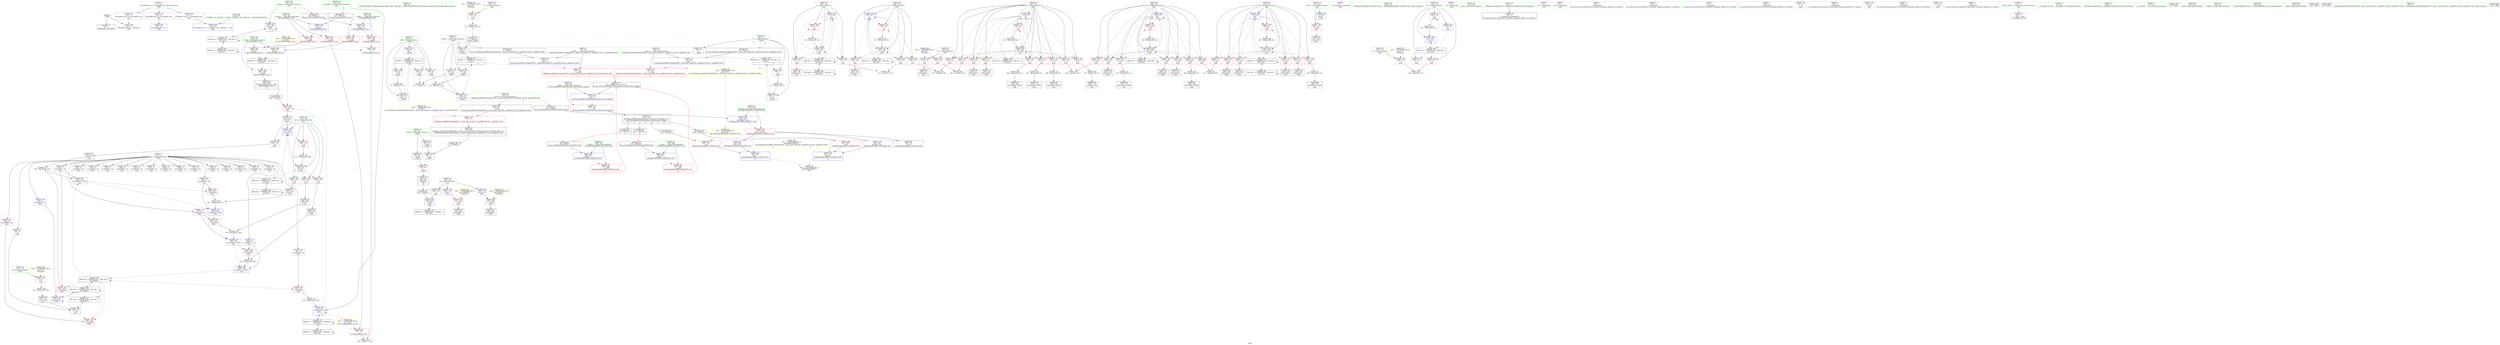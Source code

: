 digraph "SVFG" {
	label="SVFG";

	Node0x55ec5d236af0 [shape=record,color=grey,label="{NodeID: 0\nNullPtr}"];
	Node0x55ec5d236af0 -> Node0x55ec5d260950[style=solid];
	Node0x55ec5d236af0 -> Node0x55ec5d263790[style=solid];
	Node0x55ec5d262b00 [shape=record,color=red,label="{NodeID: 194\n368\<--348\n\<--retval\n_ZSt3maxIeERKT_S2_S2_\n}"];
	Node0x55ec5d262b00 -> Node0x55ec5d2626f0[style=solid];
	Node0x55ec5d25f5a0 [shape=record,color=purple,label="{NodeID: 111\n274\<--8\narrayidx58\<--dp\nmain\n}"];
	Node0x55ec5d25e050 [shape=record,color=green,label="{NodeID: 28\n98\<--99\n_ZSt7forwardIRiEOT_RNSt16remove_referenceIS1_E4typeE\<--_ZSt7forwardIRiEOT_RNSt16remove_referenceIS1_E4typeE_field_insensitive\n}"];
	Node0x55ec5d2a9680 [shape=record,color=black,label="{NodeID: 471\n374 = PHI(96, 100, 396, 401, )\n0th arg _ZSt7forwardIRiEOT_RNSt16remove_referenceIS1_E4typeE }"];
	Node0x55ec5d2a9680 -> Node0x55ec5d26d550[style=solid];
	Node0x55ec5d270a00 [shape=record,color=grey,label="{NodeID: 305\n71 = Binary(70, 60, )\n}"];
	Node0x55ec5d270a00 -> Node0x55ec5d263bd0[style=solid];
	Node0x55ec5d264250 [shape=record,color=blue,label="{NodeID: 222\n123\<--60\nk\<--\nmain\n}"];
	Node0x55ec5d264250 -> Node0x55ec5d266430[style=dashed];
	Node0x55ec5d264250 -> Node0x55ec5d266500[style=dashed];
	Node0x55ec5d264250 -> Node0x55ec5d2665d0[style=dashed];
	Node0x55ec5d264250 -> Node0x55ec5d2666a0[style=dashed];
	Node0x55ec5d264250 -> Node0x55ec5d266770[style=dashed];
	Node0x55ec5d264250 -> Node0x55ec5d266840[style=dashed];
	Node0x55ec5d264250 -> Node0x55ec5d266910[style=dashed];
	Node0x55ec5d264250 -> Node0x55ec5d2669e0[style=dashed];
	Node0x55ec5d264250 -> Node0x55ec5d266ab0[style=dashed];
	Node0x55ec5d264250 -> Node0x55ec5d266b80[style=dashed];
	Node0x55ec5d264250 -> Node0x55ec5d26cfa0[style=dashed];
	Node0x55ec5d264250 -> Node0x55ec5d282280[style=dashed];
	Node0x55ec5d265ce0 [shape=record,color=red,label="{NodeID: 139\n340\<--111\n\<--retval\nmain\n}"];
	Node0x55ec5d265ce0 -> Node0x55ec5d262620[style=solid];
	Node0x55ec5d260850 [shape=record,color=green,label="{NodeID: 56\n19\<--406\n_GLOBAL__sub_I_cebrusfs_1_1.cpp\<--_GLOBAL__sub_I_cebrusfs_1_1.cpp_field_insensitive\n}"];
	Node0x55ec5d260850 -> Node0x55ec5d263690[style=solid];
	Node0x55ec5d273400 [shape=record,color=grey,label="{NodeID: 333\n170 = cmp(168, 169, )\n}"];
	Node0x55ec5d26d7c0 [shape=record,color=blue,label="{NodeID: 250\n388\<--383\n__y.addr\<--__y\n_ZNSt4pairIiiEC2IRiS2_Lb1EEEOT_OT0_\n}"];
	Node0x55ec5d26d7c0 -> Node0x55ec5d263320[style=dashed];
	Node0x55ec5d2673a0 [shape=record,color=red,label="{NodeID: 167\n216\<--129\n\<--i18\nmain\n}"];
	Node0x55ec5d2673a0 -> Node0x55ec5d261440[style=solid];
	Node0x55ec5d261fa0 [shape=record,color=black,label="{NodeID: 84\n276\<--275\nidxprom59\<--\nmain\n}"];
	Node0x55ec5d257460 [shape=record,color=green,label="{NodeID: 1\n7\<--1\n__dso_handle\<--dummyObj\nGlob }"];
	Node0x55ec5d262bd0 [shape=record,color=red,label="{NodeID: 195\n356\<--350\n\<--__a.addr\n_ZSt3maxIeERKT_S2_S2_\n}"];
	Node0x55ec5d262bd0 -> Node0x55ec5d262f10[style=solid];
	Node0x55ec5d25f670 [shape=record,color=purple,label="{NodeID: 112\n277\<--8\narrayidx60\<--dp\nmain\n}"];
	Node0x55ec5d25f670 -> Node0x55ec5d268580[style=solid];
	Node0x55ec5d25f670 -> Node0x55ec5d26cc60[style=solid];
	Node0x55ec5d25e150 [shape=record,color=green,label="{NodeID: 29\n103\<--104\n_ZNSt4pairIiiEC2IRiS2_Lb1EEEOT_OT0_\<--_ZNSt4pairIiiEC2IRiS2_Lb1EEEOT_OT0__field_insensitive\n}"];
	Node0x55ec5d2a9a30 [shape=record,color=black,label="{NodeID: 472\n86 = PHI(52, )\n0th arg _ZSt9make_pairIRiS0_ESt4pairINSt17__decay_and_stripIT_E6__typeENS2_IT0_E6__typeEEOS3_OS6_ }"];
	Node0x55ec5d2a9a30 -> Node0x55ec5d263e40[style=solid];
	Node0x55ec5d280b60 [shape=record,color=yellow,style=double,label="{NodeID: 389\n26V_1 = ENCHI(MR_26V_0)\npts\{118 \}\nFun[main]}"];
	Node0x55ec5d280b60 -> Node0x55ec5d2660f0[style=dashed];
	Node0x55ec5d270b80 [shape=record,color=grey,label="{NodeID: 306\n74 = Binary(73, 60, )\n}"];
	Node0x55ec5d270b80 -> Node0x55ec5d263ca0[style=solid];
	Node0x55ec5d264320 [shape=record,color=blue,label="{NodeID: 223\n125\<--58\ni\<--\nmain\n}"];
	Node0x55ec5d264320 -> Node0x55ec5d266c50[style=dashed];
	Node0x55ec5d264320 -> Node0x55ec5d266d20[style=dashed];
	Node0x55ec5d264320 -> Node0x55ec5d266df0[style=dashed];
	Node0x55ec5d264320 -> Node0x55ec5d266ec0[style=dashed];
	Node0x55ec5d264320 -> Node0x55ec5d264320[style=dashed];
	Node0x55ec5d264320 -> Node0x55ec5d264660[style=dashed];
	Node0x55ec5d264320 -> Node0x55ec5d282780[style=dashed];
	Node0x55ec5d265db0 [shape=record,color=red,label="{NodeID: 140\n149\<--113\n\<--z\nmain\n}"];
	Node0x55ec5d265db0 -> Node0x55ec5d272e00[style=solid];
	Node0x55ec5d260950 [shape=record,color=black,label="{NodeID: 57\n2\<--3\ndummyVal\<--dummyVal\n}"];
	Node0x55ec5d273580 [shape=record,color=grey,label="{NodeID: 334\n204 = cmp(202, 203, )\n}"];
	Node0x55ec5d26d890 [shape=record,color=blue,label="{NodeID: 251\n395\<--398\nfirst\<--\n_ZNSt4pairIiiEC2IRiS2_Lb1EEEOT_OT0_\n|{<s0>6}}"];
	Node0x55ec5d26d890:s0 -> Node0x55ec5d294710[style=dashed,color=blue];
	Node0x55ec5d267470 [shape=record,color=red,label="{NodeID: 168\n237\<--129\n\<--i18\nmain\n}"];
	Node0x55ec5d267470 -> Node0x55ec5d261850[style=solid];
	Node0x55ec5d262070 [shape=record,color=black,label="{NodeID: 85\n282\<--281\nconv62\<--\nmain\n}"];
	Node0x55ec5d262070 -> Node0x55ec5d271c00[style=solid];
	Node0x55ec5d25c1e0 [shape=record,color=green,label="{NodeID: 2\n11\<--1\n.str\<--dummyObj\nGlob }"];
	Node0x55ec5d262ca0 [shape=record,color=red,label="{NodeID: 196\n365\<--350\n\<--__a.addr\n_ZSt3maxIeERKT_S2_S2_\n}"];
	Node0x55ec5d262ca0 -> Node0x55ec5d26d480[style=solid];
	Node0x55ec5d25f740 [shape=record,color=purple,label="{NodeID: 113\n286\<--8\narrayidx65\<--dp\nmain\n}"];
	Node0x55ec5d25e250 [shape=record,color=green,label="{NodeID: 30\n108\<--109\nmain\<--main_field_insensitive\n}"];
	Node0x55ec5d2a9b40 [shape=record,color=black,label="{NodeID: 473\n87 = PHI(50, )\n1st arg _ZSt9make_pairIRiS0_ESt4pairINSt17__decay_and_stripIT_E6__typeENS2_IT0_E6__typeEEOS3_OS6_ }"];
	Node0x55ec5d2a9b40 -> Node0x55ec5d263f10[style=solid];
	Node0x55ec5d280c40 [shape=record,color=yellow,style=double,label="{NodeID: 390\n28V_1 = ENCHI(MR_28V_0)\npts\{120 \}\nFun[main]}"];
	Node0x55ec5d280c40 -> Node0x55ec5d2661c0[style=dashed];
	Node0x55ec5d280c40 -> Node0x55ec5d266290[style=dashed];
	Node0x55ec5d270d00 [shape=record,color=grey,label="{NodeID: 307\n244 = Binary(243, 233, )\n}"];
	Node0x55ec5d270d00 -> Node0x55ec5d26c9f0[style=solid];
	Node0x55ec5d2643f0 [shape=record,color=blue,label="{NodeID: 224\n127\<--58\nj\<--\nmain\n}"];
	Node0x55ec5d2643f0 -> Node0x55ec5d266f90[style=dashed];
	Node0x55ec5d2643f0 -> Node0x55ec5d267060[style=dashed];
	Node0x55ec5d2643f0 -> Node0x55ec5d267130[style=dashed];
	Node0x55ec5d2643f0 -> Node0x55ec5d264590[style=dashed];
	Node0x55ec5d2643f0 -> Node0x55ec5d281380[style=dashed];
	Node0x55ec5d265e80 [shape=record,color=red,label="{NodeID: 141\n148\<--115\n\<--zi\nmain\n}"];
	Node0x55ec5d265e80 -> Node0x55ec5d272e00[style=solid];
	Node0x55ec5d260a50 [shape=record,color=black,label="{NodeID: 58\n30\<--31\n\<--_ZNSt8ios_base4InitD1Ev\nCan only get source location for instruction, argument, global var or function.}"];
	Node0x55ec5d26d960 [shape=record,color=blue,label="{NodeID: 252\n400\<--403\nsecond\<--\n_ZNSt4pairIiiEC2IRiS2_Lb1EEEOT_OT0_\n|{<s0>6}}"];
	Node0x55ec5d26d960:s0 -> Node0x55ec5d294710[style=dashed,color=blue];
	Node0x55ec5d267540 [shape=record,color=red,label="{NodeID: 169\n256\<--129\n\<--i18\nmain\n}"];
	Node0x55ec5d267540 -> Node0x55ec5d261b90[style=solid];
	Node0x55ec5d262140 [shape=record,color=black,label="{NodeID: 86\n285\<--284\nidxprom64\<--add63\nmain\n}"];
	Node0x55ec5d25c270 [shape=record,color=green,label="{NodeID: 3\n13\<--1\n.str.1\<--dummyObj\nGlob }"];
	Node0x55ec5d262d70 [shape=record,color=red,label="{NodeID: 197\n358\<--352\n\<--__b.addr\n_ZSt3maxIeERKT_S2_S2_\n}"];
	Node0x55ec5d262d70 -> Node0x55ec5d262fe0[style=solid];
	Node0x55ec5d25f810 [shape=record,color=purple,label="{NodeID: 114\n290\<--8\narrayidx68\<--dp\nmain\n}"];
	Node0x55ec5d25e350 [shape=record,color=green,label="{NodeID: 31\n111\<--112\nretval\<--retval_field_insensitive\nmain\n}"];
	Node0x55ec5d25e350 -> Node0x55ec5d265ce0[style=solid];
	Node0x55ec5d25e350 -> Node0x55ec5d263fe0[style=solid];
	Node0x55ec5d2a9c50 [shape=record,color=black,label="{NodeID: 474\n346 = PHI(135, )\n0th arg _ZSt3maxIeERKT_S2_S2_ }"];
	Node0x55ec5d2a9c50 -> Node0x55ec5d26d210[style=solid];
	Node0x55ec5d280d20 [shape=record,color=yellow,style=double,label="{NodeID: 391\n30V_1 = ENCHI(MR_30V_0)\npts\{122 \}\nFun[main]}"];
	Node0x55ec5d280d20 -> Node0x55ec5d266360[style=dashed];
	Node0x55ec5d270e80 [shape=record,color=grey,label="{NodeID: 308\n155 = Binary(154, 156, )\n}"];
	Node0x55ec5d270e80 -> Node0x55ec5d261030[style=solid];
	Node0x55ec5d2644c0 [shape=record,color=blue,label="{NodeID: 225\n187\<--189\narrayidx14\<--\nmain\n}"];
	Node0x55ec5d2644c0 -> Node0x55ec5d2644c0[style=dashed];
	Node0x55ec5d2644c0 -> Node0x55ec5d281880[style=dashed];
	Node0x55ec5d265f50 [shape=record,color=red,label="{NodeID: 142\n318\<--115\n\<--zi\nmain\n}"];
	Node0x55ec5d260b50 [shape=record,color=black,label="{NodeID: 59\n80\<--48\n\<--retval\n_Z3geti\n}"];
	Node0x55ec5d260b50 -> Node0x55ec5d263d70[style=solid];
	Node0x55ec5d267610 [shape=record,color=red,label="{NodeID: 170\n271\<--129\n\<--i18\nmain\n}"];
	Node0x55ec5d267610 -> Node0x55ec5d271780[style=solid];
	Node0x55ec5d262210 [shape=record,color=black,label="{NodeID: 87\n289\<--288\nidxprom67\<--add66\nmain\n}"];
	Node0x55ec5d25c520 [shape=record,color=green,label="{NodeID: 4\n15\<--1\n.str.2\<--dummyObj\nGlob }"];
	Node0x55ec5d262e40 [shape=record,color=red,label="{NodeID: 198\n362\<--352\n\<--__b.addr\n_ZSt3maxIeERKT_S2_S2_\n}"];
	Node0x55ec5d262e40 -> Node0x55ec5d26d3b0[style=solid];
	Node0x55ec5d264980 [shape=record,color=purple,label="{NodeID: 115\n294\<--8\narrayidx71\<--dp\nmain\n}"];
	Node0x55ec5d264980 -> Node0x55ec5d268650[style=solid];
	Node0x55ec5d264980 -> Node0x55ec5d26cd30[style=solid];
	Node0x55ec5d25e420 [shape=record,color=green,label="{NodeID: 32\n113\<--114\nz\<--z_field_insensitive\nmain\n}"];
	Node0x55ec5d25e420 -> Node0x55ec5d265db0[style=solid];
	Node0x55ec5d2a9d60 [shape=record,color=black,label="{NodeID: 475\n347 = PHI(137, )\n1st arg _ZSt3maxIeERKT_S2_S2_ }"];
	Node0x55ec5d2a9d60 -> Node0x55ec5d26d2e0[style=solid];
	Node0x55ec5d271000 [shape=record,color=grey,label="{NodeID: 309\n263 = Binary(262, 251, )\n}"];
	Node0x55ec5d271000 -> Node0x55ec5d26cb90[style=solid];
	Node0x55ec5d264590 [shape=record,color=blue,label="{NodeID: 226\n127\<--192\nj\<--inc\nmain\n}"];
	Node0x55ec5d264590 -> Node0x55ec5d266f90[style=dashed];
	Node0x55ec5d264590 -> Node0x55ec5d267060[style=dashed];
	Node0x55ec5d264590 -> Node0x55ec5d267130[style=dashed];
	Node0x55ec5d264590 -> Node0x55ec5d264590[style=dashed];
	Node0x55ec5d264590 -> Node0x55ec5d281380[style=dashed];
	Node0x55ec5d266020 [shape=record,color=red,label="{NodeID: 143\n336\<--115\n\<--zi\nmain\n}"];
	Node0x55ec5d266020 -> Node0x55ec5d271d80[style=solid];
	Node0x55ec5d260c20 [shape=record,color=black,label="{NodeID: 60\n82\<--48\n\<--retval\n_Z3geti\n}"];
	Node0x55ec5d260c20 -> Node0x55ec5d2659a0[style=solid];
	Node0x55ec5d27fb80 [shape=record,color=black,label="{NodeID: 337\nMR_4V_3 = PHI(MR_4V_4, MR_4V_2, )\npts\{51 \}\n|{|<s3>3}}"];
	Node0x55ec5d27fb80 -> Node0x55ec5d2654c0[style=dashed];
	Node0x55ec5d27fb80 -> Node0x55ec5d265590[style=dashed];
	Node0x55ec5d27fb80 -> Node0x55ec5d263b00[style=dashed];
	Node0x55ec5d27fb80:s3 -> Node0x55ec5d28cb70[style=dashed,color=red];
	Node0x55ec5d2676e0 [shape=record,color=red,label="{NodeID: 171\n287\<--129\n\<--i18\nmain\n}"];
	Node0x55ec5d2676e0 -> Node0x55ec5d272800[style=solid];
	Node0x55ec5d2622e0 [shape=record,color=black,label="{NodeID: 88\n293\<--292\nidxprom70\<--add69\nmain\n}"];
	Node0x55ec5d25c5b0 [shape=record,color=green,label="{NodeID: 5\n18\<--1\n\<--dummyObj\nCan only get source location for instruction, argument, global var or function.}"];
	Node0x55ec5d262f10 [shape=record,color=red,label="{NodeID: 199\n357\<--356\n\<--\n_ZSt3maxIeERKT_S2_S2_\n}"];
	Node0x55ec5d262f10 -> Node0x55ec5d273280[style=solid];
	Node0x55ec5d264a10 [shape=record,color=purple,label="{NodeID: 116\n321\<--8\narrayidx85\<--dp\nmain\n}"];
	Node0x55ec5d25e4f0 [shape=record,color=green,label="{NodeID: 33\n115\<--116\nzi\<--zi_field_insensitive\nmain\n}"];
	Node0x55ec5d25e4f0 -> Node0x55ec5d265e80[style=solid];
	Node0x55ec5d25e4f0 -> Node0x55ec5d265f50[style=solid];
	Node0x55ec5d25e4f0 -> Node0x55ec5d266020[style=solid];
	Node0x55ec5d25e4f0 -> Node0x55ec5d2640b0[style=solid];
	Node0x55ec5d25e4f0 -> Node0x55ec5d26d140[style=solid];
	Node0x55ec5d2a9e70 [shape=record,color=black,label="{NodeID: 476\n47 = PHI(314, )\n0th arg _Z3geti }"];
	Node0x55ec5d2a9e70 -> Node0x55ec5d263890[style=solid];
	Node0x55ec5d271180 [shape=record,color=grey,label="{NodeID: 310\n314 = Binary(313, 60, )\n|{<s0>10}}"];
	Node0x55ec5d271180:s0 -> Node0x55ec5d2a9e70[style=solid,color=red];
	Node0x55ec5d264660 [shape=record,color=blue,label="{NodeID: 227\n125\<--197\ni\<--inc16\nmain\n}"];
	Node0x55ec5d264660 -> Node0x55ec5d266c50[style=dashed];
	Node0x55ec5d264660 -> Node0x55ec5d266d20[style=dashed];
	Node0x55ec5d264660 -> Node0x55ec5d266df0[style=dashed];
	Node0x55ec5d264660 -> Node0x55ec5d266ec0[style=dashed];
	Node0x55ec5d264660 -> Node0x55ec5d264320[style=dashed];
	Node0x55ec5d264660 -> Node0x55ec5d264660[style=dashed];
	Node0x55ec5d264660 -> Node0x55ec5d282780[style=dashed];
	Node0x55ec5d2660f0 [shape=record,color=red,label="{NodeID: 144\n154\<--117\n\<--B\nmain\n}"];
	Node0x55ec5d2660f0 -> Node0x55ec5d270e80[style=solid];
	Node0x55ec5d260cf0 [shape=record,color=black,label="{NodeID: 61\n46\<--83\n_Z3geti_ret\<--\n_Z3geti\n|{<s0>10}}"];
	Node0x55ec5d260cf0:s0 -> Node0x55ec5d2a9160[style=solid,color=blue];
	Node0x55ec5d280080 [shape=record,color=black,label="{NodeID: 338\nMR_6V_3 = PHI(MR_6V_4, MR_6V_2, )\npts\{53 \}\n|{|<s2>3}}"];
	Node0x55ec5d280080 -> Node0x55ec5d265660[style=dashed];
	Node0x55ec5d280080 -> Node0x55ec5d263bd0[style=dashed];
	Node0x55ec5d280080:s2 -> Node0x55ec5d28cb70[style=dashed,color=red];
	Node0x55ec5d2677b0 [shape=record,color=red,label="{NodeID: 172\n304\<--129\n\<--i18\nmain\n}"];
	Node0x55ec5d2677b0 -> Node0x55ec5d271f00[style=solid];
	Node0x55ec5d2623b0 [shape=record,color=black,label="{NodeID: 89\n320\<--319\nidxprom84\<--\nmain\n}"];
	Node0x55ec5d25c640 [shape=record,color=green,label="{NodeID: 6\n58\<--1\n\<--dummyObj\nCan only get source location for instruction, argument, global var or function.}"];
	Node0x55ec5d262fe0 [shape=record,color=red,label="{NodeID: 200\n359\<--358\n\<--\n_ZSt3maxIeERKT_S2_S2_\n}"];
	Node0x55ec5d262fe0 -> Node0x55ec5d273280[style=solid];
	Node0x55ec5d264aa0 [shape=record,color=purple,label="{NodeID: 117\n325\<--8\narrayidx87\<--dp\nmain\n}"];
	Node0x55ec5d25e5c0 [shape=record,color=green,label="{NodeID: 34\n117\<--118\nB\<--B_field_insensitive\nmain\n}"];
	Node0x55ec5d25e5c0 -> Node0x55ec5d2660f0[style=solid];
	Node0x55ec5d2a9f80 [shape=record,color=black,label="{NodeID: 477\n381 = PHI(88, )\n0th arg _ZNSt4pairIiiEC2IRiS2_Lb1EEEOT_OT0_ }"];
	Node0x55ec5d2a9f80 -> Node0x55ec5d26d620[style=solid];
	Node0x55ec5d271300 [shape=record,color=grey,label="{NodeID: 311\n292 = Binary(291, 60, )\n}"];
	Node0x55ec5d271300 -> Node0x55ec5d2622e0[style=solid];
	Node0x55ec5d264730 [shape=record,color=blue,label="{NodeID: 228\n129\<--58\ni18\<--\nmain\n}"];
	Node0x55ec5d264730 -> Node0x55ec5d267200[style=dashed];
	Node0x55ec5d264730 -> Node0x55ec5d2672d0[style=dashed];
	Node0x55ec5d264730 -> Node0x55ec5d2673a0[style=dashed];
	Node0x55ec5d264730 -> Node0x55ec5d267470[style=dashed];
	Node0x55ec5d264730 -> Node0x55ec5d267540[style=dashed];
	Node0x55ec5d264730 -> Node0x55ec5d267610[style=dashed];
	Node0x55ec5d264730 -> Node0x55ec5d2676e0[style=dashed];
	Node0x55ec5d264730 -> Node0x55ec5d2677b0[style=dashed];
	Node0x55ec5d264730 -> Node0x55ec5d264730[style=dashed];
	Node0x55ec5d264730 -> Node0x55ec5d26ced0[style=dashed];
	Node0x55ec5d264730 -> Node0x55ec5d283180[style=dashed];
	Node0x55ec5d2661c0 [shape=record,color=red,label="{NodeID: 145\n163\<--119\n\<--L\nmain\n}"];
	Node0x55ec5d2661c0 -> Node0x55ec5d272f80[style=solid];
	Node0x55ec5d260dc0 [shape=record,color=black,label="{NodeID: 62\n105\<--88\n\<--retval\n_ZSt9make_pairIRiS0_ESt4pairINSt17__decay_and_stripIT_E6__typeENS2_IT0_E6__typeEEOS3_OS6_\n}"];
	Node0x55ec5d260dc0 -> Node0x55ec5d265c10[style=solid];
	Node0x55ec5d280580 [shape=record,color=black,label="{NodeID: 339\nMR_8V_3 = PHI(MR_8V_4, MR_8V_2, )\npts\{55 \}\n}"];
	Node0x55ec5d280580 -> Node0x55ec5d265730[style=dashed];
	Node0x55ec5d280580 -> Node0x55ec5d265800[style=dashed];
	Node0x55ec5d280580 -> Node0x55ec5d2658d0[style=dashed];
	Node0x55ec5d280580 -> Node0x55ec5d263ca0[style=dashed];
	Node0x55ec5d267880 [shape=record,color=red,label="{NodeID: 173\n208\<--131\n\<--j22\nmain\n}"];
	Node0x55ec5d267880 -> Node0x55ec5d273100[style=solid];
	Node0x55ec5d262480 [shape=record,color=black,label="{NodeID: 90\n324\<--323\nidxprom86\<--\nmain\n}"];
	Node0x55ec5d25c6d0 [shape=record,color=green,label="{NodeID: 7\n60\<--1\n\<--dummyObj\nCan only get source location for instruction, argument, global var or function.}"];
	Node0x55ec5d2630b0 [shape=record,color=red,label="{NodeID: 201\n378\<--375\n\<--__t.addr\n_ZSt7forwardIRiEOT_RNSt16remove_referenceIS1_E4typeE\n}"];
	Node0x55ec5d2630b0 -> Node0x55ec5d2627c0[style=solid];
	Node0x55ec5d264b70 [shape=record,color=purple,label="{NodeID: 118\n329\<--8\narrayidx89\<--dp\nmain\n}"];
	Node0x55ec5d264b70 -> Node0x55ec5d262a30[style=solid];
	Node0x55ec5d25e690 [shape=record,color=green,label="{NodeID: 35\n119\<--120\nL\<--L_field_insensitive\nmain\n}"];
	Node0x55ec5d25e690 -> Node0x55ec5d2661c0[style=solid];
	Node0x55ec5d25e690 -> Node0x55ec5d266290[style=solid];
	Node0x55ec5d2aa090 [shape=record,color=black,label="{NodeID: 478\n382 = PHI(97, )\n1st arg _ZNSt4pairIiiEC2IRiS2_Lb1EEEOT_OT0_ }"];
	Node0x55ec5d2aa090 -> Node0x55ec5d26d6f0[style=solid];
	Node0x55ec5d271480 [shape=record,color=grey,label="{NodeID: 312\n268 = Binary(267, 60, )\n}"];
	Node0x55ec5d271480 -> Node0x55ec5d261e00[style=solid];
	Node0x55ec5d264800 [shape=record,color=blue,label="{NodeID: 229\n131\<--58\nj22\<--\nmain\n}"];
	Node0x55ec5d264800 -> Node0x55ec5d267880[style=dashed];
	Node0x55ec5d264800 -> Node0x55ec5d267950[style=dashed];
	Node0x55ec5d264800 -> Node0x55ec5d267a20[style=dashed];
	Node0x55ec5d264800 -> Node0x55ec5d267af0[style=dashed];
	Node0x55ec5d264800 -> Node0x55ec5d267bc0[style=dashed];
	Node0x55ec5d264800 -> Node0x55ec5d267c90[style=dashed];
	Node0x55ec5d264800 -> Node0x55ec5d267d60[style=dashed];
	Node0x55ec5d264800 -> Node0x55ec5d26ce00[style=dashed];
	Node0x55ec5d264800 -> Node0x55ec5d28a480[style=dashed];
	Node0x55ec5d266290 [shape=record,color=red,label="{NodeID: 146\n319\<--119\n\<--L\nmain\n}"];
	Node0x55ec5d266290 -> Node0x55ec5d2623b0[style=solid];
	Node0x55ec5d260e90 [shape=record,color=black,label="{NodeID: 63\n85\<--106\n_ZSt9make_pairIRiS0_ESt4pairINSt17__decay_and_stripIT_E6__typeENS2_IT0_E6__typeEEOS3_OS6__ret\<--\n_ZSt9make_pairIRiS0_ESt4pairINSt17__decay_and_stripIT_E6__typeENS2_IT0_E6__typeEEOS3_OS6_\n|{<s0>3}}"];
	Node0x55ec5d260e90:s0 -> Node0x55ec5d2a7750[style=solid,color=blue];
	Node0x55ec5d267950 [shape=record,color=red,label="{NodeID: 174\n219\<--131\n\<--j22\nmain\n}"];
	Node0x55ec5d267950 -> Node0x55ec5d261510[style=solid];
	Node0x55ec5d262550 [shape=record,color=black,label="{NodeID: 91\n328\<--327\nidxprom88\<--\nmain\n}"];
	Node0x55ec5d25cf10 [shape=record,color=green,label="{NodeID: 8\n156\<--1\n\<--dummyObj\nCan only get source location for instruction, argument, global var or function.}"];
	Node0x55ec5d263180 [shape=record,color=red,label="{NodeID: 202\n393\<--384\nthis1\<--this.addr\n_ZNSt4pairIiiEC2IRiS2_Lb1EEEOT_OT0_\n}"];
	Node0x55ec5d263180 -> Node0x55ec5d262890[style=solid];
	Node0x55ec5d263180 -> Node0x55ec5d265320[style=solid];
	Node0x55ec5d263180 -> Node0x55ec5d2653f0[style=solid];
	Node0x55ec5d264c40 [shape=record,color=purple,label="{NodeID: 119\n142\<--11\n\<--.str\nmain\n}"];
	Node0x55ec5d25e760 [shape=record,color=green,label="{NodeID: 36\n121\<--122\nN\<--N_field_insensitive\nmain\n}"];
	Node0x55ec5d25e760 -> Node0x55ec5d266360[style=solid];
	Node0x55ec5d2aa1a0 [shape=record,color=black,label="{NodeID: 479\n383 = PHI(101, )\n2nd arg _ZNSt4pairIiiEC2IRiS2_Lb1EEEOT_OT0_ }"];
	Node0x55ec5d2aa1a0 -> Node0x55ec5d26d7c0[style=solid];
	Node0x55ec5d271600 [shape=record,color=grey,label="{NodeID: 313\n310 = Binary(309, 60, )\n}"];
	Node0x55ec5d271600 -> Node0x55ec5d26cfa0[style=solid];
	Node0x55ec5d2648d0 [shape=record,color=blue,label="{NodeID: 230\n135\<--189\nref.tmp\<--\nmain\n|{|<s3>9}}"];
	Node0x55ec5d2648d0 -> Node0x55ec5d268310[style=dashed];
	Node0x55ec5d2648d0 -> Node0x55ec5d2648d0[style=dashed];
	Node0x55ec5d2648d0 -> Node0x55ec5d28ae80[style=dashed];
	Node0x55ec5d2648d0:s3 -> Node0x55ec5d28cf20[style=dashed,color=red];
	Node0x55ec5d266360 [shape=record,color=red,label="{NodeID: 147\n313\<--121\n\<--N\nmain\n}"];
	Node0x55ec5d266360 -> Node0x55ec5d271180[style=solid];
	Node0x55ec5d260f60 [shape=record,color=black,label="{NodeID: 64\n316\<--139\n\<--p\nmain\n}"];
	Node0x55ec5d260f60 -> Node0x55ec5d26d070[style=solid];
	Node0x55ec5d281380 [shape=record,color=black,label="{NodeID: 341\nMR_36V_4 = PHI(MR_36V_6, MR_36V_3, )\npts\{128 \}\n}"];
	Node0x55ec5d281380 -> Node0x55ec5d2643f0[style=dashed];
	Node0x55ec5d281380 -> Node0x55ec5d281380[style=dashed];
	Node0x55ec5d281380 -> Node0x55ec5d282c80[style=dashed];
	Node0x55ec5d267a20 [shape=record,color=red,label="{NodeID: 175\n240\<--131\n\<--j22\nmain\n}"];
	Node0x55ec5d267a20 -> Node0x55ec5d261920[style=solid];
	Node0x55ec5d262620 [shape=record,color=black,label="{NodeID: 92\n110\<--340\nmain_ret\<--\nmain\n}"];
	Node0x55ec5d25cfa0 [shape=record,color=green,label="{NodeID: 9\n189\<--1\n\<--dummyObj\nCan only get source location for instruction, argument, global var or function.}"];
	Node0x55ec5d263250 [shape=record,color=red,label="{NodeID: 203\n396\<--386\n\<--__x.addr\n_ZNSt4pairIiiEC2IRiS2_Lb1EEEOT_OT0_\n|{<s0>12}}"];
	Node0x55ec5d263250:s0 -> Node0x55ec5d2a9680[style=solid,color=red];
	Node0x55ec5d264d10 [shape=record,color=purple,label="{NodeID: 120\n152\<--13\n\<--.str.1\nmain\n}"];
	Node0x55ec5d25e830 [shape=record,color=green,label="{NodeID: 37\n123\<--124\nk\<--k_field_insensitive\nmain\n}"];
	Node0x55ec5d25e830 -> Node0x55ec5d266430[style=solid];
	Node0x55ec5d25e830 -> Node0x55ec5d266500[style=solid];
	Node0x55ec5d25e830 -> Node0x55ec5d2665d0[style=solid];
	Node0x55ec5d25e830 -> Node0x55ec5d2666a0[style=solid];
	Node0x55ec5d25e830 -> Node0x55ec5d266770[style=solid];
	Node0x55ec5d25e830 -> Node0x55ec5d266840[style=solid];
	Node0x55ec5d25e830 -> Node0x55ec5d266910[style=solid];
	Node0x55ec5d25e830 -> Node0x55ec5d2669e0[style=solid];
	Node0x55ec5d25e830 -> Node0x55ec5d266ab0[style=solid];
	Node0x55ec5d25e830 -> Node0x55ec5d266b80[style=solid];
	Node0x55ec5d25e830 -> Node0x55ec5d264250[style=solid];
	Node0x55ec5d25e830 -> Node0x55ec5d26cfa0[style=solid];
	Node0x55ec5d271780 [shape=record,color=grey,label="{NodeID: 314\n272 = Binary(271, 60, )\n}"];
	Node0x55ec5d271780 -> Node0x55ec5d261ed0[style=solid];
	Node0x55ec5d26c850 [shape=record,color=blue,label="{NodeID: 231\n137\<--223\nref.tmp26\<--sub\nmain\n|{|<s3>9}}"];
	Node0x55ec5d26c850 -> Node0x55ec5d268310[style=dashed];
	Node0x55ec5d26c850 -> Node0x55ec5d26c850[style=dashed];
	Node0x55ec5d26c850 -> Node0x55ec5d28b380[style=dashed];
	Node0x55ec5d26c850:s3 -> Node0x55ec5d28cd30[style=dashed,color=red];
	Node0x55ec5d266430 [shape=record,color=red,label="{NodeID: 148\n162\<--123\n\<--k\nmain\n}"];
	Node0x55ec5d266430 -> Node0x55ec5d272f80[style=solid];
	Node0x55ec5d261030 [shape=record,color=black,label="{NodeID: 65\n157\<--155\nconv\<--mul\nmain\n}"];
	Node0x55ec5d261030 -> Node0x55ec5d264180[style=solid];
	Node0x55ec5d281880 [shape=record,color=black,label="{NodeID: 342\nMR_50V_5 = PHI(MR_50V_6, MR_50V_4, )\npts\{100000 \}\n}"];
	Node0x55ec5d281880 -> Node0x55ec5d262a30[style=dashed];
	Node0x55ec5d281880 -> Node0x55ec5d2644c0[style=dashed];
	Node0x55ec5d281880 -> Node0x55ec5d281880[style=dashed];
	Node0x55ec5d281880 -> Node0x55ec5d284f80[style=dashed];
	Node0x55ec5d281880 -> Node0x55ec5d286880[style=dashed];
	Node0x55ec5d267af0 [shape=record,color=red,label="{NodeID: 176\n259\<--131\n\<--j22\nmain\n}"];
	Node0x55ec5d267af0 -> Node0x55ec5d261c60[style=solid];
	Node0x55ec5d2626f0 [shape=record,color=black,label="{NodeID: 93\n345\<--368\n_ZSt3maxIeERKT_S2_S2__ret\<--\n_ZSt3maxIeERKT_S2_S2_\n|{<s0>9}}"];
	Node0x55ec5d2626f0:s0 -> Node0x55ec5d2a8c10[style=solid,color=blue];
	Node0x55ec5d25d030 [shape=record,color=green,label="{NodeID: 10\n224\<--1\n\<--dummyObj\nCan only get source location for instruction, argument, global var or function.}"];
	Node0x55ec5d28a480 [shape=record,color=black,label="{NodeID: 370\nMR_40V_4 = PHI(MR_40V_6, MR_40V_3, )\npts\{132 \}\n}"];
	Node0x55ec5d28a480 -> Node0x55ec5d264800[style=dashed];
	Node0x55ec5d28a480 -> Node0x55ec5d283680[style=dashed];
	Node0x55ec5d28a480 -> Node0x55ec5d28a480[style=dashed];
	Node0x55ec5d263320 [shape=record,color=red,label="{NodeID: 204\n401\<--388\n\<--__y.addr\n_ZNSt4pairIiiEC2IRiS2_Lb1EEEOT_OT0_\n|{<s0>13}}"];
	Node0x55ec5d263320:s0 -> Node0x55ec5d2a9680[style=solid,color=red];
	Node0x55ec5d264de0 [shape=record,color=purple,label="{NodeID: 121\n331\<--15\n\<--.str.2\nmain\n}"];
	Node0x55ec5d25e900 [shape=record,color=green,label="{NodeID: 38\n125\<--126\ni\<--i_field_insensitive\nmain\n}"];
	Node0x55ec5d25e900 -> Node0x55ec5d266c50[style=solid];
	Node0x55ec5d25e900 -> Node0x55ec5d266d20[style=solid];
	Node0x55ec5d25e900 -> Node0x55ec5d266df0[style=solid];
	Node0x55ec5d25e900 -> Node0x55ec5d266ec0[style=solid];
	Node0x55ec5d25e900 -> Node0x55ec5d264320[style=solid];
	Node0x55ec5d25e900 -> Node0x55ec5d264660[style=solid];
	Node0x55ec5d271900 [shape=record,color=grey,label="{NodeID: 315\n223 = Binary(222, 224, )\n}"];
	Node0x55ec5d271900 -> Node0x55ec5d26c850[style=solid];
	Node0x55ec5d26c920 [shape=record,color=blue,label="{NodeID: 232\n133\<--230\nval\<--conv34\nmain\n}"];
	Node0x55ec5d26c920 -> Node0x55ec5d267e30[style=dashed];
	Node0x55ec5d26c920 -> Node0x55ec5d267f00[style=dashed];
	Node0x55ec5d26c920 -> Node0x55ec5d26cac0[style=dashed];
	Node0x55ec5d266500 [shape=record,color=red,label="{NodeID: 149\n169\<--123\n\<--k\nmain\n}"];
	Node0x55ec5d266500 -> Node0x55ec5d273400[style=solid];
	Node0x55ec5d261100 [shape=record,color=black,label="{NodeID: 66\n180\<--179\nidxprom\<--add\nmain\n}"];
	Node0x55ec5d281d80 [shape=record,color=black,label="{NodeID: 343\nMR_24V_3 = PHI(MR_24V_4, MR_24V_2, )\npts\{116 \}\n}"];
	Node0x55ec5d281d80 -> Node0x55ec5d265e80[style=dashed];
	Node0x55ec5d281d80 -> Node0x55ec5d265f50[style=dashed];
	Node0x55ec5d281d80 -> Node0x55ec5d266020[style=dashed];
	Node0x55ec5d281d80 -> Node0x55ec5d26d140[style=dashed];
	Node0x55ec5d267bc0 [shape=record,color=red,label="{NodeID: 177\n275\<--131\n\<--j22\nmain\n}"];
	Node0x55ec5d267bc0 -> Node0x55ec5d261fa0[style=solid];
	Node0x55ec5d2627c0 [shape=record,color=black,label="{NodeID: 94\n373\<--378\n_ZSt7forwardIRiEOT_RNSt16remove_referenceIS1_E4typeE_ret\<--\n_ZSt7forwardIRiEOT_RNSt16remove_referenceIS1_E4typeE\n|{<s0>4|<s1>5|<s2>12|<s3>13}}"];
	Node0x55ec5d2627c0:s0 -> Node0x55ec5d2a8d40[style=solid,color=blue];
	Node0x55ec5d2627c0:s1 -> Node0x55ec5d2a8e80[style=solid,color=blue];
	Node0x55ec5d2627c0:s2 -> Node0x55ec5d2a93d0[style=solid,color=blue];
	Node0x55ec5d2627c0:s3 -> Node0x55ec5d2a9540[style=solid,color=blue];
	Node0x55ec5d25d100 [shape=record,color=green,label="{NodeID: 11\n248\<--1\n\<--dummyObj\nCan only get source location for instruction, argument, global var or function.}"];
	Node0x55ec5d28a980 [shape=record,color=black,label="{NodeID: 371\nMR_42V_4 = PHI(MR_42V_5, MR_42V_3, )\npts\{134 \}\n}"];
	Node0x55ec5d28a980 -> Node0x55ec5d26c920[style=dashed];
	Node0x55ec5d28a980 -> Node0x55ec5d283b80[style=dashed];
	Node0x55ec5d28a980 -> Node0x55ec5d28a980[style=dashed];
	Node0x55ec5d2633f0 [shape=record,color=red,label="{NodeID: 205\n398\<--397\n\<--call\n_ZNSt4pairIiiEC2IRiS2_Lb1EEEOT_OT0_\n}"];
	Node0x55ec5d2633f0 -> Node0x55ec5d26d890[style=solid];
	Node0x55ec5d264eb0 [shape=record,color=purple,label="{NodeID: 122\n410\<--17\nllvm.global_ctors_0\<--llvm.global_ctors\nGlob }"];
	Node0x55ec5d264eb0 -> Node0x55ec5d263590[style=solid];
	Node0x55ec5d25e9d0 [shape=record,color=green,label="{NodeID: 39\n127\<--128\nj\<--j_field_insensitive\nmain\n}"];
	Node0x55ec5d25e9d0 -> Node0x55ec5d266f90[style=solid];
	Node0x55ec5d25e9d0 -> Node0x55ec5d267060[style=solid];
	Node0x55ec5d25e9d0 -> Node0x55ec5d267130[style=solid];
	Node0x55ec5d25e9d0 -> Node0x55ec5d2643f0[style=solid];
	Node0x55ec5d25e9d0 -> Node0x55ec5d264590[style=solid];
	Node0x55ec5d271a80 [shape=record,color=grey,label="{NodeID: 316\n279 = Binary(278, 266, )\n}"];
	Node0x55ec5d271a80 -> Node0x55ec5d26cc60[style=solid];
	Node0x55ec5d26c9f0 [shape=record,color=blue,label="{NodeID: 233\n242\<--244\narrayidx41\<--sub42\nmain\n}"];
	Node0x55ec5d26c9f0 -> Node0x55ec5d2684b0[style=dashed];
	Node0x55ec5d26c9f0 -> Node0x55ec5d26cb90[style=dashed];
	Node0x55ec5d2665d0 [shape=record,color=red,label="{NodeID: 150\n178\<--123\n\<--k\nmain\n}"];
	Node0x55ec5d2665d0 -> Node0x55ec5d270700[style=solid];
	Node0x55ec5d2611d0 [shape=record,color=black,label="{NodeID: 67\n183\<--182\nidxprom11\<--\nmain\n}"];
	Node0x55ec5d282280 [shape=record,color=black,label="{NodeID: 344\nMR_32V_2 = PHI(MR_32V_4, MR_32V_1, )\npts\{124 \}\n}"];
	Node0x55ec5d282280 -> Node0x55ec5d264250[style=dashed];
	Node0x55ec5d267c90 [shape=record,color=red,label="{NodeID: 178\n291\<--131\n\<--j22\nmain\n}"];
	Node0x55ec5d267c90 -> Node0x55ec5d271300[style=solid];
	Node0x55ec5d262890 [shape=record,color=black,label="{NodeID: 95\n394\<--393\n\<--this1\n_ZNSt4pairIiiEC2IRiS2_Lb1EEEOT_OT0_\n}"];
	Node0x55ec5d25d1d0 [shape=record,color=green,label="{NodeID: 12\n4\<--6\n_ZStL8__ioinit\<--_ZStL8__ioinit_field_insensitive\nGlob }"];
	Node0x55ec5d25d1d0 -> Node0x55ec5d25f990[style=solid];
	Node0x55ec5d28ae80 [shape=record,color=black,label="{NodeID: 372\nMR_44V_4 = PHI(MR_44V_5, MR_44V_3, )\npts\{136 \}\n}"];
	Node0x55ec5d28ae80 -> Node0x55ec5d2648d0[style=dashed];
	Node0x55ec5d28ae80 -> Node0x55ec5d284080[style=dashed];
	Node0x55ec5d28ae80 -> Node0x55ec5d28ae80[style=dashed];
	Node0x55ec5d2634c0 [shape=record,color=red,label="{NodeID: 206\n403\<--402\n\<--call2\n_ZNSt4pairIiiEC2IRiS2_Lb1EEEOT_OT0_\n}"];
	Node0x55ec5d2634c0 -> Node0x55ec5d26d960[style=solid];
	Node0x55ec5d264f80 [shape=record,color=purple,label="{NodeID: 123\n411\<--17\nllvm.global_ctors_1\<--llvm.global_ctors\nGlob }"];
	Node0x55ec5d264f80 -> Node0x55ec5d263690[style=solid];
	Node0x55ec5d25eaa0 [shape=record,color=green,label="{NodeID: 40\n129\<--130\ni18\<--i18_field_insensitive\nmain\n}"];
	Node0x55ec5d25eaa0 -> Node0x55ec5d267200[style=solid];
	Node0x55ec5d25eaa0 -> Node0x55ec5d2672d0[style=solid];
	Node0x55ec5d25eaa0 -> Node0x55ec5d2673a0[style=solid];
	Node0x55ec5d25eaa0 -> Node0x55ec5d267470[style=solid];
	Node0x55ec5d25eaa0 -> Node0x55ec5d267540[style=solid];
	Node0x55ec5d25eaa0 -> Node0x55ec5d267610[style=solid];
	Node0x55ec5d25eaa0 -> Node0x55ec5d2676e0[style=solid];
	Node0x55ec5d25eaa0 -> Node0x55ec5d2677b0[style=solid];
	Node0x55ec5d25eaa0 -> Node0x55ec5d264730[style=solid];
	Node0x55ec5d25eaa0 -> Node0x55ec5d26ced0[style=solid];
	Node0x55ec5d271c00 [shape=record,color=grey,label="{NodeID: 317\n296 = Binary(295, 282, )\n}"];
	Node0x55ec5d271c00 -> Node0x55ec5d26cd30[style=solid];
	Node0x55ec5d26cac0 [shape=record,color=blue,label="{NodeID: 234\n133\<--247\nval\<--div\nmain\n}"];
	Node0x55ec5d26cac0 -> Node0x55ec5d267fd0[style=dashed];
	Node0x55ec5d26cac0 -> Node0x55ec5d2680a0[style=dashed];
	Node0x55ec5d26cac0 -> Node0x55ec5d268170[style=dashed];
	Node0x55ec5d26cac0 -> Node0x55ec5d26c920[style=dashed];
	Node0x55ec5d26cac0 -> Node0x55ec5d28a980[style=dashed];
	Node0x55ec5d2666a0 [shape=record,color=red,label="{NodeID: 151\n203\<--123\n\<--k\nmain\n}"];
	Node0x55ec5d2666a0 -> Node0x55ec5d273580[style=solid];
	Node0x55ec5d2612a0 [shape=record,color=black,label="{NodeID: 68\n186\<--185\nidxprom13\<--\nmain\n}"];
	Node0x55ec5d282780 [shape=record,color=black,label="{NodeID: 345\nMR_34V_2 = PHI(MR_34V_3, MR_34V_1, )\npts\{126 \}\n}"];
	Node0x55ec5d282780 -> Node0x55ec5d264320[style=dashed];
	Node0x55ec5d282780 -> Node0x55ec5d282780[style=dashed];
	Node0x55ec5d267d60 [shape=record,color=red,label="{NodeID: 179\n299\<--131\n\<--j22\nmain\n}"];
	Node0x55ec5d267d60 -> Node0x55ec5d272080[style=solid];
	Node0x55ec5d25f990 [shape=record,color=purple,label="{NodeID: 96\n28\<--4\n\<--_ZStL8__ioinit\n__cxx_global_var_init\n}"];
	Node0x55ec5d25d2a0 [shape=record,color=green,label="{NodeID: 13\n8\<--10\ndp\<--dp_field_insensitive\nGlob }"];
	Node0x55ec5d25d2a0 -> Node0x55ec5d25fa60[style=solid];
	Node0x55ec5d25d2a0 -> Node0x55ec5d25fb30[style=solid];
	Node0x55ec5d25d2a0 -> Node0x55ec5d25fc00[style=solid];
	Node0x55ec5d25d2a0 -> Node0x55ec5d25fcd0[style=solid];
	Node0x55ec5d25d2a0 -> Node0x55ec5d25fda0[style=solid];
	Node0x55ec5d25d2a0 -> Node0x55ec5d25fe70[style=solid];
	Node0x55ec5d25d2a0 -> Node0x55ec5d25ff40[style=solid];
	Node0x55ec5d25d2a0 -> Node0x55ec5d260010[style=solid];
	Node0x55ec5d25d2a0 -> Node0x55ec5d2600e0[style=solid];
	Node0x55ec5d25d2a0 -> Node0x55ec5d25f190[style=solid];
	Node0x55ec5d25d2a0 -> Node0x55ec5d25f260[style=solid];
	Node0x55ec5d25d2a0 -> Node0x55ec5d25f330[style=solid];
	Node0x55ec5d25d2a0 -> Node0x55ec5d25f400[style=solid];
	Node0x55ec5d25d2a0 -> Node0x55ec5d25f4d0[style=solid];
	Node0x55ec5d25d2a0 -> Node0x55ec5d25f5a0[style=solid];
	Node0x55ec5d25d2a0 -> Node0x55ec5d25f670[style=solid];
	Node0x55ec5d25d2a0 -> Node0x55ec5d25f740[style=solid];
	Node0x55ec5d25d2a0 -> Node0x55ec5d25f810[style=solid];
	Node0x55ec5d25d2a0 -> Node0x55ec5d264980[style=solid];
	Node0x55ec5d25d2a0 -> Node0x55ec5d264a10[style=solid];
	Node0x55ec5d25d2a0 -> Node0x55ec5d264aa0[style=solid];
	Node0x55ec5d25d2a0 -> Node0x55ec5d264b70[style=solid];
	Node0x55ec5d28b380 [shape=record,color=black,label="{NodeID: 373\nMR_46V_4 = PHI(MR_46V_5, MR_46V_3, )\npts\{138 \}\n}"];
	Node0x55ec5d28b380 -> Node0x55ec5d26c850[style=dashed];
	Node0x55ec5d28b380 -> Node0x55ec5d284580[style=dashed];
	Node0x55ec5d28b380 -> Node0x55ec5d28b380[style=dashed];
	Node0x55ec5d263590 [shape=record,color=blue,label="{NodeID: 207\n410\<--18\nllvm.global_ctors_0\<--\nGlob }"];
	Node0x55ec5d265080 [shape=record,color=purple,label="{NodeID: 124\n412\<--17\nllvm.global_ctors_2\<--llvm.global_ctors\nGlob }"];
	Node0x55ec5d265080 -> Node0x55ec5d263790[style=solid];
	Node0x55ec5d25eb70 [shape=record,color=green,label="{NodeID: 41\n131\<--132\nj22\<--j22_field_insensitive\nmain\n}"];
	Node0x55ec5d25eb70 -> Node0x55ec5d267880[style=solid];
	Node0x55ec5d25eb70 -> Node0x55ec5d267950[style=solid];
	Node0x55ec5d25eb70 -> Node0x55ec5d267a20[style=solid];
	Node0x55ec5d25eb70 -> Node0x55ec5d267af0[style=solid];
	Node0x55ec5d25eb70 -> Node0x55ec5d267bc0[style=solid];
	Node0x55ec5d25eb70 -> Node0x55ec5d267c90[style=solid];
	Node0x55ec5d25eb70 -> Node0x55ec5d267d60[style=solid];
	Node0x55ec5d25eb70 -> Node0x55ec5d264800[style=solid];
	Node0x55ec5d25eb70 -> Node0x55ec5d26ce00[style=solid];
	Node0x55ec5d271d80 [shape=record,color=grey,label="{NodeID: 318\n337 = Binary(336, 60, )\n}"];
	Node0x55ec5d271d80 -> Node0x55ec5d26d140[style=solid];
	Node0x55ec5d26cb90 [shape=record,color=blue,label="{NodeID: 235\n261\<--263\narrayidx50\<--add51\nmain\n}"];
	Node0x55ec5d26cb90 -> Node0x55ec5d268580[style=dashed];
	Node0x55ec5d26cb90 -> Node0x55ec5d26cc60[style=dashed];
	Node0x55ec5d266770 [shape=record,color=red,label="{NodeID: 152\n213\<--123\n\<--k\nmain\n}"];
	Node0x55ec5d266770 -> Node0x55ec5d261370[style=solid];
	Node0x55ec5d261370 [shape=record,color=black,label="{NodeID: 69\n214\<--213\nidxprom27\<--\nmain\n}"];
	Node0x55ec5d282c80 [shape=record,color=black,label="{NodeID: 346\nMR_36V_2 = PHI(MR_36V_3, MR_36V_1, )\npts\{128 \}\n}"];
	Node0x55ec5d282c80 -> Node0x55ec5d281380[style=dashed];
	Node0x55ec5d282c80 -> Node0x55ec5d282c80[style=dashed];
	Node0x55ec5d267e30 [shape=record,color=red,label="{NodeID: 180\n232\<--133\n\<--val\nmain\n}"];
	Node0x55ec5d267e30 -> Node0x55ec5d2616b0[style=solid];
	Node0x55ec5d25fa60 [shape=record,color=purple,label="{NodeID: 97\n158\<--8\n\<--dp\nmain\n}"];
	Node0x55ec5d25fa60 -> Node0x55ec5d264180[style=solid];
	Node0x55ec5d25d3a0 [shape=record,color=green,label="{NodeID: 14\n17\<--21\nllvm.global_ctors\<--llvm.global_ctors_field_insensitive\nGlob }"];
	Node0x55ec5d25d3a0 -> Node0x55ec5d264eb0[style=solid];
	Node0x55ec5d25d3a0 -> Node0x55ec5d264f80[style=solid];
	Node0x55ec5d25d3a0 -> Node0x55ec5d265080[style=solid];
	Node0x55ec5d263690 [shape=record,color=blue,label="{NodeID: 208\n411\<--19\nllvm.global_ctors_1\<--_GLOBAL__sub_I_cebrusfs_1_1.cpp\nGlob }"];
	Node0x55ec5d265180 [shape=record,color=purple,label="{NodeID: 125\n322\<--139\nfirst\<--p\nmain\n}"];
	Node0x55ec5d265180 -> Node0x55ec5d268720[style=solid];
	Node0x55ec5d25ec40 [shape=record,color=green,label="{NodeID: 42\n133\<--134\nval\<--val_field_insensitive\nmain\n}"];
	Node0x55ec5d25ec40 -> Node0x55ec5d267e30[style=solid];
	Node0x55ec5d25ec40 -> Node0x55ec5d267f00[style=solid];
	Node0x55ec5d25ec40 -> Node0x55ec5d267fd0[style=solid];
	Node0x55ec5d25ec40 -> Node0x55ec5d2680a0[style=solid];
	Node0x55ec5d25ec40 -> Node0x55ec5d268170[style=solid];
	Node0x55ec5d25ec40 -> Node0x55ec5d26c920[style=solid];
	Node0x55ec5d25ec40 -> Node0x55ec5d26cac0[style=solid];
	Node0x55ec5d26a010 [shape=record,color=yellow,style=double,label="{NodeID: 402\n52V_1 = ENCHI(MR_52V_0)\npts\{1400000 \}\nFun[main]}"];
	Node0x55ec5d26a010 -> Node0x55ec5d268720[style=dashed];
	Node0x55ec5d271f00 [shape=record,color=grey,label="{NodeID: 319\n305 = Binary(304, 60, )\n}"];
	Node0x55ec5d271f00 -> Node0x55ec5d26ced0[style=solid];
	Node0x55ec5d26cc60 [shape=record,color=blue,label="{NodeID: 236\n277\<--279\narrayidx60\<--add61\nmain\n}"];
	Node0x55ec5d26cc60 -> Node0x55ec5d268650[style=dashed];
	Node0x55ec5d26cc60 -> Node0x55ec5d26cd30[style=dashed];
	Node0x55ec5d266840 [shape=record,color=red,label="{NodeID: 153\n234\<--123\n\<--k\nmain\n}"];
	Node0x55ec5d266840 -> Node0x55ec5d261780[style=solid];
	Node0x55ec5d261440 [shape=record,color=black,label="{NodeID: 70\n217\<--216\nidxprom29\<--\nmain\n}"];
	Node0x55ec5d283180 [shape=record,color=black,label="{NodeID: 347\nMR_38V_2 = PHI(MR_38V_3, MR_38V_1, )\npts\{130 \}\n}"];
	Node0x55ec5d283180 -> Node0x55ec5d264730[style=dashed];
	Node0x55ec5d283180 -> Node0x55ec5d283180[style=dashed];
	Node0x55ec5d267f00 [shape=record,color=red,label="{NodeID: 181\n246\<--133\n\<--val\nmain\n}"];
	Node0x55ec5d267f00 -> Node0x55ec5d272200[style=solid];
	Node0x55ec5d25fb30 [shape=record,color=purple,label="{NodeID: 98\n181\<--8\narrayidx\<--dp\nmain\n}"];
	Node0x55ec5d25d4a0 [shape=record,color=green,label="{NodeID: 15\n22\<--23\n__cxx_global_var_init\<--__cxx_global_var_init_field_insensitive\n}"];
	Node0x55ec5d263790 [shape=record,color=blue, style = dotted,label="{NodeID: 209\n412\<--3\nllvm.global_ctors_2\<--dummyVal\nGlob }"];
	Node0x55ec5d265250 [shape=record,color=purple,label="{NodeID: 126\n326\<--139\nsecond\<--p\nmain\n}"];
	Node0x55ec5d265250 -> Node0x55ec5d262960[style=solid];
	Node0x55ec5d25ed10 [shape=record,color=green,label="{NodeID: 43\n135\<--136\nref.tmp\<--ref.tmp_field_insensitive\nmain\n|{|<s1>9}}"];
	Node0x55ec5d25ed10 -> Node0x55ec5d2648d0[style=solid];
	Node0x55ec5d25ed10:s1 -> Node0x55ec5d2a9c50[style=solid,color=red];
	Node0x55ec5d26a0f0 [shape=record,color=yellow,style=double,label="{NodeID: 403\n54V_1 = ENCHI(MR_54V_0)\npts\{1400001 \}\nFun[main]}"];
	Node0x55ec5d26a0f0 -> Node0x55ec5d262960[style=dashed];
	Node0x55ec5d272080 [shape=record,color=grey,label="{NodeID: 320\n300 = Binary(299, 60, )\n}"];
	Node0x55ec5d272080 -> Node0x55ec5d26ce00[style=solid];
	Node0x55ec5d26cd30 [shape=record,color=blue,label="{NodeID: 237\n294\<--296\narrayidx71\<--add72\nmain\n}"];
	Node0x55ec5d26cd30 -> Node0x55ec5d286880[style=dashed];
	Node0x55ec5d266910 [shape=record,color=red,label="{NodeID: 154\n252\<--123\n\<--k\nmain\n}"];
	Node0x55ec5d266910 -> Node0x55ec5d272380[style=solid];
	Node0x55ec5d261510 [shape=record,color=black,label="{NodeID: 71\n220\<--219\nidxprom31\<--\nmain\n}"];
	Node0x55ec5d283680 [shape=record,color=black,label="{NodeID: 348\nMR_40V_2 = PHI(MR_40V_3, MR_40V_1, )\npts\{132 \}\n}"];
	Node0x55ec5d283680 -> Node0x55ec5d283680[style=dashed];
	Node0x55ec5d283680 -> Node0x55ec5d28a480[style=dashed];
	Node0x55ec5d267fd0 [shape=record,color=red,label="{NodeID: 182\n250\<--133\n\<--val\nmain\n}"];
	Node0x55ec5d267fd0 -> Node0x55ec5d2619f0[style=solid];
	Node0x55ec5d25fc00 [shape=record,color=purple,label="{NodeID: 99\n184\<--8\narrayidx12\<--dp\nmain\n}"];
	Node0x55ec5d25d5a0 [shape=record,color=green,label="{NodeID: 16\n26\<--27\n_ZNSt8ios_base4InitC1Ev\<--_ZNSt8ios_base4InitC1Ev_field_insensitive\n}"];
	Node0x55ec5d294710 [shape=record,color=yellow,style=double,label="{NodeID: 459\n18V_2 = CSCHI(MR_18V_1)\npts\{890000 890001 \}\nCS[]}"];
	Node0x55ec5d28c8a0 [shape=record,color=yellow,style=double,label="{NodeID: 376\n10V_1 = ENCHI(MR_10V_0)\npts\{89 \}\nFun[_ZSt9make_pairIRiS0_ESt4pairINSt17__decay_and_stripIT_E6__typeENS2_IT0_E6__typeEEOS3_OS6_]}"];
	Node0x55ec5d28c8a0 -> Node0x55ec5d265c10[style=dashed];
	Node0x55ec5d263890 [shape=record,color=blue,label="{NodeID: 210\n50\<--47\nn.addr\<--n\n_Z3geti\n}"];
	Node0x55ec5d263890 -> Node0x55ec5d27fb80[style=dashed];
	Node0x55ec5d265320 [shape=record,color=purple,label="{NodeID: 127\n395\<--393\nfirst\<--this1\n_ZNSt4pairIiiEC2IRiS2_Lb1EEEOT_OT0_\n}"];
	Node0x55ec5d265320 -> Node0x55ec5d26d890[style=solid];
	Node0x55ec5d25ede0 [shape=record,color=green,label="{NodeID: 44\n137\<--138\nref.tmp26\<--ref.tmp26_field_insensitive\nmain\n|{|<s1>9}}"];
	Node0x55ec5d25ede0 -> Node0x55ec5d26c850[style=solid];
	Node0x55ec5d25ede0:s1 -> Node0x55ec5d2a9d60[style=solid,color=red];
	Node0x55ec5d272200 [shape=record,color=grey,label="{NodeID: 321\n247 = Binary(246, 248, )\n}"];
	Node0x55ec5d272200 -> Node0x55ec5d26cac0[style=solid];
	Node0x55ec5d26ce00 [shape=record,color=blue,label="{NodeID: 238\n131\<--300\nj22\<--inc74\nmain\n}"];
	Node0x55ec5d26ce00 -> Node0x55ec5d267880[style=dashed];
	Node0x55ec5d26ce00 -> Node0x55ec5d267950[style=dashed];
	Node0x55ec5d26ce00 -> Node0x55ec5d267a20[style=dashed];
	Node0x55ec5d26ce00 -> Node0x55ec5d267af0[style=dashed];
	Node0x55ec5d26ce00 -> Node0x55ec5d267bc0[style=dashed];
	Node0x55ec5d26ce00 -> Node0x55ec5d267c90[style=dashed];
	Node0x55ec5d26ce00 -> Node0x55ec5d267d60[style=dashed];
	Node0x55ec5d26ce00 -> Node0x55ec5d26ce00[style=dashed];
	Node0x55ec5d26ce00 -> Node0x55ec5d28a480[style=dashed];
	Node0x55ec5d2669e0 [shape=record,color=red,label="{NodeID: 155\n267\<--123\n\<--k\nmain\n}"];
	Node0x55ec5d2669e0 -> Node0x55ec5d271480[style=solid];
	Node0x55ec5d2615e0 [shape=record,color=black,label="{NodeID: 72\n230\<--229\nconv34\<--\nmain\n}"];
	Node0x55ec5d2615e0 -> Node0x55ec5d26c920[style=solid];
	Node0x55ec5d283b80 [shape=record,color=black,label="{NodeID: 349\nMR_42V_2 = PHI(MR_42V_3, MR_42V_1, )\npts\{134 \}\n}"];
	Node0x55ec5d283b80 -> Node0x55ec5d283b80[style=dashed];
	Node0x55ec5d283b80 -> Node0x55ec5d28a980[style=dashed];
	Node0x55ec5d2680a0 [shape=record,color=red,label="{NodeID: 183\n265\<--133\n\<--val\nmain\n}"];
	Node0x55ec5d2680a0 -> Node0x55ec5d261d30[style=solid];
	Node0x55ec5d25fcd0 [shape=record,color=purple,label="{NodeID: 100\n187\<--8\narrayidx14\<--dp\nmain\n}"];
	Node0x55ec5d25fcd0 -> Node0x55ec5d2644c0[style=solid];
	Node0x55ec5d25d6a0 [shape=record,color=green,label="{NodeID: 17\n32\<--33\n__cxa_atexit\<--__cxa_atexit_field_insensitive\n}"];
	Node0x55ec5d2a7750 [shape=record,color=black,label="{NodeID: 460\n77 = PHI(85, )\n}"];
	Node0x55ec5d2a7750 -> Node0x55ec5d263d70[style=solid];
	Node0x55ec5d263960 [shape=record,color=blue,label="{NodeID: 211\n52\<--58\ni\<--\n_Z3geti\n}"];
	Node0x55ec5d263960 -> Node0x55ec5d280080[style=dashed];
	Node0x55ec5d2653f0 [shape=record,color=purple,label="{NodeID: 128\n400\<--393\nsecond\<--this1\n_ZNSt4pairIiiEC2IRiS2_Lb1EEEOT_OT0_\n}"];
	Node0x55ec5d2653f0 -> Node0x55ec5d26d960[style=solid];
	Node0x55ec5d25eeb0 [shape=record,color=green,label="{NodeID: 45\n139\<--140\np\<--p_field_insensitive\nmain\n}"];
	Node0x55ec5d25eeb0 -> Node0x55ec5d260f60[style=solid];
	Node0x55ec5d25eeb0 -> Node0x55ec5d265180[style=solid];
	Node0x55ec5d25eeb0 -> Node0x55ec5d265250[style=solid];
	Node0x55ec5d272380 [shape=record,color=grey,label="{NodeID: 322\n253 = Binary(252, 60, )\n}"];
	Node0x55ec5d272380 -> Node0x55ec5d261ac0[style=solid];
	Node0x55ec5d26ced0 [shape=record,color=blue,label="{NodeID: 239\n129\<--305\ni18\<--inc77\nmain\n}"];
	Node0x55ec5d26ced0 -> Node0x55ec5d267200[style=dashed];
	Node0x55ec5d26ced0 -> Node0x55ec5d2672d0[style=dashed];
	Node0x55ec5d26ced0 -> Node0x55ec5d2673a0[style=dashed];
	Node0x55ec5d26ced0 -> Node0x55ec5d267470[style=dashed];
	Node0x55ec5d26ced0 -> Node0x55ec5d267540[style=dashed];
	Node0x55ec5d26ced0 -> Node0x55ec5d267610[style=dashed];
	Node0x55ec5d26ced0 -> Node0x55ec5d2676e0[style=dashed];
	Node0x55ec5d26ced0 -> Node0x55ec5d2677b0[style=dashed];
	Node0x55ec5d26ced0 -> Node0x55ec5d264730[style=dashed];
	Node0x55ec5d26ced0 -> Node0x55ec5d26ced0[style=dashed];
	Node0x55ec5d26ced0 -> Node0x55ec5d283180[style=dashed];
	Node0x55ec5d266ab0 [shape=record,color=red,label="{NodeID: 156\n283\<--123\n\<--k\nmain\n}"];
	Node0x55ec5d266ab0 -> Node0x55ec5d272980[style=solid];
	Node0x55ec5d2616b0 [shape=record,color=black,label="{NodeID: 73\n233\<--232\nconv35\<--\nmain\n}"];
	Node0x55ec5d2616b0 -> Node0x55ec5d270d00[style=solid];
	Node0x55ec5d284080 [shape=record,color=black,label="{NodeID: 350\nMR_44V_2 = PHI(MR_44V_3, MR_44V_1, )\npts\{136 \}\n}"];
	Node0x55ec5d284080 -> Node0x55ec5d284080[style=dashed];
	Node0x55ec5d284080 -> Node0x55ec5d28ae80[style=dashed];
	Node0x55ec5d268170 [shape=record,color=red,label="{NodeID: 184\n281\<--133\n\<--val\nmain\n}"];
	Node0x55ec5d268170 -> Node0x55ec5d262070[style=solid];
	Node0x55ec5d25fda0 [shape=record,color=purple,label="{NodeID: 101\n215\<--8\narrayidx28\<--dp\nmain\n}"];
	Node0x55ec5d25d7a0 [shape=record,color=green,label="{NodeID: 18\n31\<--37\n_ZNSt8ios_base4InitD1Ev\<--_ZNSt8ios_base4InitD1Ev_field_insensitive\n}"];
	Node0x55ec5d25d7a0 -> Node0x55ec5d260a50[style=solid];
	Node0x55ec5d2a8b40 [shape=record,color=black,label="{NodeID: 461\n29 = PHI()\n}"];
	Node0x55ec5d263a30 [shape=record,color=blue,label="{NodeID: 212\n54\<--60\noff\<--\n_Z3geti\n}"];
	Node0x55ec5d263a30 -> Node0x55ec5d280580[style=dashed];
	Node0x55ec5d2654c0 [shape=record,color=red,label="{NodeID: 129\n62\<--50\n\<--n.addr\n_Z3geti\n}"];
	Node0x55ec5d2654c0 -> Node0x55ec5d272c80[style=solid];
	Node0x55ec5d25ef80 [shape=record,color=green,label="{NodeID: 46\n144\<--145\nscanf\<--scanf_field_insensitive\n}"];
	Node0x55ec5d272500 [shape=record,color=grey,label="{NodeID: 323\n192 = Binary(191, 60, )\n}"];
	Node0x55ec5d272500 -> Node0x55ec5d264590[style=solid];
	Node0x55ec5d26cfa0 [shape=record,color=blue,label="{NodeID: 240\n123\<--310\nk\<--inc80\nmain\n}"];
	Node0x55ec5d26cfa0 -> Node0x55ec5d266430[style=dashed];
	Node0x55ec5d26cfa0 -> Node0x55ec5d266500[style=dashed];
	Node0x55ec5d26cfa0 -> Node0x55ec5d2665d0[style=dashed];
	Node0x55ec5d26cfa0 -> Node0x55ec5d2666a0[style=dashed];
	Node0x55ec5d26cfa0 -> Node0x55ec5d266770[style=dashed];
	Node0x55ec5d26cfa0 -> Node0x55ec5d266840[style=dashed];
	Node0x55ec5d26cfa0 -> Node0x55ec5d266910[style=dashed];
	Node0x55ec5d26cfa0 -> Node0x55ec5d2669e0[style=dashed];
	Node0x55ec5d26cfa0 -> Node0x55ec5d266ab0[style=dashed];
	Node0x55ec5d26cfa0 -> Node0x55ec5d266b80[style=dashed];
	Node0x55ec5d26cfa0 -> Node0x55ec5d26cfa0[style=dashed];
	Node0x55ec5d26cfa0 -> Node0x55ec5d282280[style=dashed];
	Node0x55ec5d266b80 [shape=record,color=red,label="{NodeID: 157\n309\<--123\n\<--k\nmain\n}"];
	Node0x55ec5d266b80 -> Node0x55ec5d271600[style=solid];
	Node0x55ec5d261780 [shape=record,color=black,label="{NodeID: 74\n235\<--234\nidxprom36\<--\nmain\n}"];
	Node0x55ec5d284580 [shape=record,color=black,label="{NodeID: 351\nMR_46V_2 = PHI(MR_46V_3, MR_46V_1, )\npts\{138 \}\n}"];
	Node0x55ec5d284580 -> Node0x55ec5d284580[style=dashed];
	Node0x55ec5d284580 -> Node0x55ec5d28b380[style=dashed];
	Node0x55ec5d268240 [shape=record,color=red,label="{NodeID: 185\n222\<--221\n\<--arrayidx32\nmain\n}"];
	Node0x55ec5d268240 -> Node0x55ec5d271900[style=solid];
	Node0x55ec5d25fe70 [shape=record,color=purple,label="{NodeID: 102\n218\<--8\narrayidx30\<--dp\nmain\n}"];
	Node0x55ec5d25d8a0 [shape=record,color=green,label="{NodeID: 19\n44\<--45\n_Z3geti\<--_Z3geti_field_insensitive\n}"];
	Node0x55ec5d2a8c10 [shape=record,color=black,label="{NodeID: 462\n226 = PHI(345, )\n}"];
	Node0x55ec5d2a8c10 -> Node0x55ec5d268310[style=solid];
	Node0x55ec5d28cb70 [shape=record,color=yellow,style=double,label="{NodeID: 379\n16V_1 = ENCHI(MR_16V_0)\npts\{51 53 \}\nFun[_ZSt9make_pairIRiS0_ESt4pairINSt17__decay_and_stripIT_E6__typeENS2_IT0_E6__typeEEOS3_OS6_]|{<s0>6}}"];
	Node0x55ec5d28cb70:s0 -> Node0x55ec5d291170[style=dashed,color=red];
	Node0x55ec5d263b00 [shape=record,color=blue,label="{NodeID: 213\n50\<--68\nn.addr\<--sub\n_Z3geti\n}"];
	Node0x55ec5d263b00 -> Node0x55ec5d27fb80[style=dashed];
	Node0x55ec5d265590 [shape=record,color=red,label="{NodeID: 130\n67\<--50\n\<--n.addr\n_Z3geti\n}"];
	Node0x55ec5d265590 -> Node0x55ec5d270880[style=solid];
	Node0x55ec5d25f080 [shape=record,color=green,label="{NodeID: 47\n227\<--228\n_ZSt3maxIeERKT_S2_S2_\<--_ZSt3maxIeERKT_S2_S2__field_insensitive\n}"];
	Node0x55ec5d272680 [shape=record,color=grey,label="{NodeID: 324\n197 = Binary(196, 60, )\n}"];
	Node0x55ec5d272680 -> Node0x55ec5d264660[style=solid];
	Node0x55ec5d26d070 [shape=record,color=blue,label="{NodeID: 241\n316\<--315\n\<--call83\nmain\n}"];
	Node0x55ec5d26d070 -> Node0x55ec5d284a80[style=dashed];
	Node0x55ec5d266c50 [shape=record,color=red,label="{NodeID: 158\n168\<--125\n\<--i\nmain\n}"];
	Node0x55ec5d266c50 -> Node0x55ec5d273400[style=solid];
	Node0x55ec5d261850 [shape=record,color=black,label="{NodeID: 75\n238\<--237\nidxprom38\<--\nmain\n}"];
	Node0x55ec5d284a80 [shape=record,color=black,label="{NodeID: 352\nMR_48V_2 = PHI(MR_48V_3, MR_48V_1, )\npts\{140 \}\n}"];
	Node0x55ec5d284a80 -> Node0x55ec5d26d070[style=dashed];
	Node0x55ec5d268310 [shape=record,color=red,label="{NodeID: 186\n229\<--226\n\<--call33\nmain\n}"];
	Node0x55ec5d268310 -> Node0x55ec5d2615e0[style=solid];
	Node0x55ec5d25ff40 [shape=record,color=purple,label="{NodeID: 103\n221\<--8\narrayidx32\<--dp\nmain\n}"];
	Node0x55ec5d25ff40 -> Node0x55ec5d268240[style=solid];
	Node0x55ec5d25d9a0 [shape=record,color=green,label="{NodeID: 20\n48\<--49\nretval\<--retval_field_insensitive\n_Z3geti\n}"];
	Node0x55ec5d25d9a0 -> Node0x55ec5d260b50[style=solid];
	Node0x55ec5d25d9a0 -> Node0x55ec5d260c20[style=solid];
	Node0x55ec5d2a8d40 [shape=record,color=black,label="{NodeID: 463\n97 = PHI(373, )\n|{<s0>6}}"];
	Node0x55ec5d2a8d40:s0 -> Node0x55ec5d2aa090[style=solid,color=red];
	Node0x55ec5d28cc50 [shape=record,color=yellow,style=double,label="{NodeID: 380\n18V_1 = ENCHI(MR_18V_0)\npts\{890000 890001 \}\nFun[_ZSt9make_pairIRiS0_ESt4pairINSt17__decay_and_stripIT_E6__typeENS2_IT0_E6__typeEEOS3_OS6_]|{<s0>6|<s1>6}}"];
	Node0x55ec5d28cc50:s0 -> Node0x55ec5d26d890[style=dashed,color=red];
	Node0x55ec5d28cc50:s1 -> Node0x55ec5d26d960[style=dashed,color=red];
	Node0x55ec5d263bd0 [shape=record,color=blue,label="{NodeID: 214\n52\<--71\ni\<--inc\n_Z3geti\n}"];
	Node0x55ec5d263bd0 -> Node0x55ec5d280080[style=dashed];
	Node0x55ec5d265660 [shape=record,color=red,label="{NodeID: 131\n70\<--52\n\<--i\n_Z3geti\n}"];
	Node0x55ec5d265660 -> Node0x55ec5d270a00[style=solid];
	Node0x55ec5d2601a0 [shape=record,color=green,label="{NodeID: 48\n333\<--334\nprintf\<--printf_field_insensitive\n}"];
	Node0x55ec5d272800 [shape=record,color=grey,label="{NodeID: 325\n288 = Binary(287, 60, )\n}"];
	Node0x55ec5d272800 -> Node0x55ec5d262210[style=solid];
	Node0x55ec5d26d140 [shape=record,color=blue,label="{NodeID: 242\n115\<--337\nzi\<--inc92\nmain\n}"];
	Node0x55ec5d26d140 -> Node0x55ec5d281d80[style=dashed];
	Node0x55ec5d266d20 [shape=record,color=red,label="{NodeID: 159\n175\<--125\n\<--i\nmain\n}"];
	Node0x55ec5d266d20 -> Node0x55ec5d272b00[style=solid];
	Node0x55ec5d261920 [shape=record,color=black,label="{NodeID: 76\n241\<--240\nidxprom40\<--\nmain\n}"];
	Node0x55ec5d284f80 [shape=record,color=black,label="{NodeID: 353\nMR_50V_2 = PHI(MR_50V_4, MR_50V_1, )\npts\{100000 \}\n}"];
	Node0x55ec5d284f80 -> Node0x55ec5d264180[style=dashed];
	Node0x55ec5d2683e0 [shape=record,color=red,label="{NodeID: 187\n243\<--242\n\<--arrayidx41\nmain\n}"];
	Node0x55ec5d2683e0 -> Node0x55ec5d270d00[style=solid];
	Node0x55ec5d260010 [shape=record,color=purple,label="{NodeID: 104\n236\<--8\narrayidx37\<--dp\nmain\n}"];
	Node0x55ec5d25da70 [shape=record,color=green,label="{NodeID: 21\n50\<--51\nn.addr\<--n.addr_field_insensitive\n_Z3geti\n|{|<s4>3}}"];
	Node0x55ec5d25da70 -> Node0x55ec5d2654c0[style=solid];
	Node0x55ec5d25da70 -> Node0x55ec5d265590[style=solid];
	Node0x55ec5d25da70 -> Node0x55ec5d263890[style=solid];
	Node0x55ec5d25da70 -> Node0x55ec5d263b00[style=solid];
	Node0x55ec5d25da70:s4 -> Node0x55ec5d2a9b40[style=solid,color=red];
	Node0x55ec5d2a8e80 [shape=record,color=black,label="{NodeID: 464\n101 = PHI(373, )\n|{<s0>6}}"];
	Node0x55ec5d2a8e80:s0 -> Node0x55ec5d2aa1a0[style=solid,color=red];
	Node0x55ec5d28cd30 [shape=record,color=yellow,style=double,label="{NodeID: 381\n46V_1 = ENCHI(MR_46V_0)\npts\{138 \}\nFun[_ZSt3maxIeERKT_S2_S2_]}"];
	Node0x55ec5d28cd30 -> Node0x55ec5d262fe0[style=dashed];
	Node0x55ec5d263ca0 [shape=record,color=blue,label="{NodeID: 215\n54\<--74\noff\<--inc1\n_Z3geti\n}"];
	Node0x55ec5d263ca0 -> Node0x55ec5d280580[style=dashed];
	Node0x55ec5d265730 [shape=record,color=red,label="{NodeID: 132\n63\<--54\n\<--off\n_Z3geti\n}"];
	Node0x55ec5d265730 -> Node0x55ec5d272c80[style=solid];
	Node0x55ec5d2602a0 [shape=record,color=green,label="{NodeID: 49\n348\<--349\nretval\<--retval_field_insensitive\n_ZSt3maxIeERKT_S2_S2_\n}"];
	Node0x55ec5d2602a0 -> Node0x55ec5d262b00[style=solid];
	Node0x55ec5d2602a0 -> Node0x55ec5d26d3b0[style=solid];
	Node0x55ec5d2602a0 -> Node0x55ec5d26d480[style=solid];
	Node0x55ec5d272980 [shape=record,color=grey,label="{NodeID: 326\n284 = Binary(283, 60, )\n}"];
	Node0x55ec5d272980 -> Node0x55ec5d262140[style=solid];
	Node0x55ec5d26d210 [shape=record,color=blue,label="{NodeID: 243\n350\<--346\n__a.addr\<--__a\n_ZSt3maxIeERKT_S2_S2_\n}"];
	Node0x55ec5d26d210 -> Node0x55ec5d262bd0[style=dashed];
	Node0x55ec5d26d210 -> Node0x55ec5d262ca0[style=dashed];
	Node0x55ec5d266df0 [shape=record,color=red,label="{NodeID: 160\n182\<--125\n\<--i\nmain\n}"];
	Node0x55ec5d266df0 -> Node0x55ec5d2611d0[style=solid];
	Node0x55ec5d2619f0 [shape=record,color=black,label="{NodeID: 77\n251\<--250\nconv43\<--\nmain\n}"];
	Node0x55ec5d2619f0 -> Node0x55ec5d271000[style=solid];
	Node0x55ec5d2684b0 [shape=record,color=red,label="{NodeID: 188\n262\<--261\n\<--arrayidx50\nmain\n}"];
	Node0x55ec5d2684b0 -> Node0x55ec5d271000[style=solid];
	Node0x55ec5d2600e0 [shape=record,color=purple,label="{NodeID: 105\n239\<--8\narrayidx39\<--dp\nmain\n}"];
	Node0x55ec5d25db40 [shape=record,color=green,label="{NodeID: 22\n52\<--53\ni\<--i_field_insensitive\n_Z3geti\n|{|<s3>3}}"];
	Node0x55ec5d25db40 -> Node0x55ec5d265660[style=solid];
	Node0x55ec5d25db40 -> Node0x55ec5d263960[style=solid];
	Node0x55ec5d25db40 -> Node0x55ec5d263bd0[style=solid];
	Node0x55ec5d25db40:s3 -> Node0x55ec5d2a9a30[style=solid,color=red];
	Node0x55ec5d2a8fc0 [shape=record,color=black,label="{NodeID: 465\n143 = PHI()\n}"];
	Node0x55ec5d263d70 [shape=record,color=blue,label="{NodeID: 216\n80\<--77\n\<--call\n_Z3geti\n}"];
	Node0x55ec5d263d70 -> Node0x55ec5d2659a0[style=dashed];
	Node0x55ec5d265800 [shape=record,color=red,label="{NodeID: 133\n66\<--54\n\<--off\n_Z3geti\n}"];
	Node0x55ec5d265800 -> Node0x55ec5d270880[style=solid];
	Node0x55ec5d260370 [shape=record,color=green,label="{NodeID: 50\n350\<--351\n__a.addr\<--__a.addr_field_insensitive\n_ZSt3maxIeERKT_S2_S2_\n}"];
	Node0x55ec5d260370 -> Node0x55ec5d262bd0[style=solid];
	Node0x55ec5d260370 -> Node0x55ec5d262ca0[style=solid];
	Node0x55ec5d260370 -> Node0x55ec5d26d210[style=solid];
	Node0x55ec5d272b00 [shape=record,color=grey,label="{NodeID: 327\n176 = cmp(174, 175, )\n}"];
	Node0x55ec5d26d2e0 [shape=record,color=blue,label="{NodeID: 244\n352\<--347\n__b.addr\<--__b\n_ZSt3maxIeERKT_S2_S2_\n}"];
	Node0x55ec5d26d2e0 -> Node0x55ec5d262d70[style=dashed];
	Node0x55ec5d26d2e0 -> Node0x55ec5d262e40[style=dashed];
	Node0x55ec5d266ec0 [shape=record,color=red,label="{NodeID: 161\n196\<--125\n\<--i\nmain\n}"];
	Node0x55ec5d266ec0 -> Node0x55ec5d272680[style=solid];
	Node0x55ec5d261ac0 [shape=record,color=black,label="{NodeID: 78\n254\<--253\nidxprom45\<--add44\nmain\n}"];
	Node0x55ec5d268580 [shape=record,color=red,label="{NodeID: 189\n278\<--277\n\<--arrayidx60\nmain\n}"];
	Node0x55ec5d268580 -> Node0x55ec5d271a80[style=solid];
	Node0x55ec5d25f190 [shape=record,color=purple,label="{NodeID: 106\n242\<--8\narrayidx41\<--dp\nmain\n}"];
	Node0x55ec5d25f190 -> Node0x55ec5d2683e0[style=solid];
	Node0x55ec5d25f190 -> Node0x55ec5d26c9f0[style=solid];
	Node0x55ec5d25dc10 [shape=record,color=green,label="{NodeID: 23\n54\<--55\noff\<--off_field_insensitive\n_Z3geti\n}"];
	Node0x55ec5d25dc10 -> Node0x55ec5d265730[style=solid];
	Node0x55ec5d25dc10 -> Node0x55ec5d265800[style=solid];
	Node0x55ec5d25dc10 -> Node0x55ec5d2658d0[style=solid];
	Node0x55ec5d25dc10 -> Node0x55ec5d263a30[style=solid];
	Node0x55ec5d25dc10 -> Node0x55ec5d263ca0[style=solid];
	Node0x55ec5d2a9090 [shape=record,color=black,label="{NodeID: 466\n153 = PHI()\n}"];
	Node0x55ec5d28cf20 [shape=record,color=yellow,style=double,label="{NodeID: 383\n44V_1 = ENCHI(MR_44V_0)\npts\{136 \}\nFun[_ZSt3maxIeERKT_S2_S2_]}"];
	Node0x55ec5d28cf20 -> Node0x55ec5d262f10[style=dashed];
	Node0x55ec5d263e40 [shape=record,color=blue,label="{NodeID: 217\n90\<--86\n__x.addr\<--__x\n_ZSt9make_pairIRiS0_ESt4pairINSt17__decay_and_stripIT_E6__typeENS2_IT0_E6__typeEEOS3_OS6_\n}"];
	Node0x55ec5d263e40 -> Node0x55ec5d265a70[style=dashed];
	Node0x55ec5d2658d0 [shape=record,color=red,label="{NodeID: 134\n73\<--54\n\<--off\n_Z3geti\n}"];
	Node0x55ec5d2658d0 -> Node0x55ec5d270b80[style=solid];
	Node0x55ec5d260440 [shape=record,color=green,label="{NodeID: 51\n352\<--353\n__b.addr\<--__b.addr_field_insensitive\n_ZSt3maxIeERKT_S2_S2_\n}"];
	Node0x55ec5d260440 -> Node0x55ec5d262d70[style=solid];
	Node0x55ec5d260440 -> Node0x55ec5d262e40[style=solid];
	Node0x55ec5d260440 -> Node0x55ec5d26d2e0[style=solid];
	Node0x55ec5d272c80 [shape=record,color=grey,label="{NodeID: 328\n64 = cmp(62, 63, )\n}"];
	Node0x55ec5d26d3b0 [shape=record,color=blue,label="{NodeID: 245\n348\<--362\nretval\<--\n_ZSt3maxIeERKT_S2_S2_\n}"];
	Node0x55ec5d26d3b0 -> Node0x55ec5d286d80[style=dashed];
	Node0x55ec5d266f90 [shape=record,color=red,label="{NodeID: 162\n174\<--127\n\<--j\nmain\n}"];
	Node0x55ec5d266f90 -> Node0x55ec5d272b00[style=solid];
	Node0x55ec5d261b90 [shape=record,color=black,label="{NodeID: 79\n257\<--256\nidxprom47\<--\nmain\n}"];
	Node0x55ec5d268650 [shape=record,color=red,label="{NodeID: 190\n295\<--294\n\<--arrayidx71\nmain\n}"];
	Node0x55ec5d268650 -> Node0x55ec5d271c00[style=solid];
	Node0x55ec5d25f260 [shape=record,color=purple,label="{NodeID: 107\n255\<--8\narrayidx46\<--dp\nmain\n}"];
	Node0x55ec5d25dce0 [shape=record,color=green,label="{NodeID: 24\n78\<--79\n_ZSt9make_pairIRiS0_ESt4pairINSt17__decay_and_stripIT_E6__typeENS2_IT0_E6__typeEEOS3_OS6_\<--_ZSt9make_pairIRiS0_ESt4pairINSt17__decay_and_stripIT_E6__typeENS2_IT0_E6__typeEEOS3_OS6__field_insensitive\n}"];
	Node0x55ec5d2a9160 [shape=record,color=black,label="{NodeID: 467\n315 = PHI(46, )\n}"];
	Node0x55ec5d2a9160 -> Node0x55ec5d26d070[style=solid];
	Node0x55ec5d263f10 [shape=record,color=blue,label="{NodeID: 218\n92\<--87\n__y.addr\<--__y\n_ZSt9make_pairIRiS0_ESt4pairINSt17__decay_and_stripIT_E6__typeENS2_IT0_E6__typeEEOS3_OS6_\n}"];
	Node0x55ec5d263f10 -> Node0x55ec5d265b40[style=dashed];
	Node0x55ec5d2659a0 [shape=record,color=red,label="{NodeID: 135\n83\<--82\n\<--\n_Z3geti\n}"];
	Node0x55ec5d2659a0 -> Node0x55ec5d260cf0[style=solid];
	Node0x55ec5d260510 [shape=record,color=green,label="{NodeID: 52\n375\<--376\n__t.addr\<--__t.addr_field_insensitive\n_ZSt7forwardIRiEOT_RNSt16remove_referenceIS1_E4typeE\n}"];
	Node0x55ec5d260510 -> Node0x55ec5d2630b0[style=solid];
	Node0x55ec5d260510 -> Node0x55ec5d26d550[style=solid];
	Node0x55ec5d291170 [shape=record,color=yellow,style=double,label="{NodeID: 412\n16V_1 = ENCHI(MR_16V_0)\npts\{51 53 \}\nFun[_ZNSt4pairIiiEC2IRiS2_Lb1EEEOT_OT0_]}"];
	Node0x55ec5d291170 -> Node0x55ec5d2633f0[style=dashed];
	Node0x55ec5d291170 -> Node0x55ec5d2634c0[style=dashed];
	Node0x55ec5d272e00 [shape=record,color=grey,label="{NodeID: 329\n150 = cmp(148, 149, )\n}"];
	Node0x55ec5d26d480 [shape=record,color=blue,label="{NodeID: 246\n348\<--365\nretval\<--\n_ZSt3maxIeERKT_S2_S2_\n}"];
	Node0x55ec5d26d480 -> Node0x55ec5d286d80[style=dashed];
	Node0x55ec5d267060 [shape=record,color=red,label="{NodeID: 163\n185\<--127\n\<--j\nmain\n}"];
	Node0x55ec5d267060 -> Node0x55ec5d2612a0[style=solid];
	Node0x55ec5d261c60 [shape=record,color=black,label="{NodeID: 80\n260\<--259\nidxprom49\<--\nmain\n}"];
	Node0x55ec5d268720 [shape=record,color=red,label="{NodeID: 191\n323\<--322\n\<--first\nmain\n}"];
	Node0x55ec5d268720 -> Node0x55ec5d262480[style=solid];
	Node0x55ec5d25f330 [shape=record,color=purple,label="{NodeID: 108\n258\<--8\narrayidx48\<--dp\nmain\n}"];
	Node0x55ec5d25dde0 [shape=record,color=green,label="{NodeID: 25\n88\<--89\nretval\<--retval_field_insensitive\n_ZSt9make_pairIRiS0_ESt4pairINSt17__decay_and_stripIT_E6__typeENS2_IT0_E6__typeEEOS3_OS6_\n|{|<s1>6}}"];
	Node0x55ec5d25dde0 -> Node0x55ec5d260dc0[style=solid];
	Node0x55ec5d25dde0:s1 -> Node0x55ec5d2a9f80[style=solid,color=red];
	Node0x55ec5d2a9300 [shape=record,color=black,label="{NodeID: 468\n332 = PHI()\n}"];
	Node0x55ec5d263fe0 [shape=record,color=blue,label="{NodeID: 219\n111\<--58\nretval\<--\nmain\n}"];
	Node0x55ec5d263fe0 -> Node0x55ec5d265ce0[style=dashed];
	Node0x55ec5d265a70 [shape=record,color=red,label="{NodeID: 136\n96\<--90\n\<--__x.addr\n_ZSt9make_pairIRiS0_ESt4pairINSt17__decay_and_stripIT_E6__typeENS2_IT0_E6__typeEEOS3_OS6_\n|{<s0>4}}"];
	Node0x55ec5d265a70:s0 -> Node0x55ec5d2a9680[style=solid,color=red];
	Node0x55ec5d2605e0 [shape=record,color=green,label="{NodeID: 53\n384\<--385\nthis.addr\<--this.addr_field_insensitive\n_ZNSt4pairIiiEC2IRiS2_Lb1EEEOT_OT0_\n}"];
	Node0x55ec5d2605e0 -> Node0x55ec5d263180[style=solid];
	Node0x55ec5d2605e0 -> Node0x55ec5d26d620[style=solid];
	Node0x55ec5d272f80 [shape=record,color=grey,label="{NodeID: 330\n164 = cmp(162, 163, )\n}"];
	Node0x55ec5d26d550 [shape=record,color=blue,label="{NodeID: 247\n375\<--374\n__t.addr\<--__t\n_ZSt7forwardIRiEOT_RNSt16remove_referenceIS1_E4typeE\n}"];
	Node0x55ec5d26d550 -> Node0x55ec5d2630b0[style=dashed];
	Node0x55ec5d267130 [shape=record,color=red,label="{NodeID: 164\n191\<--127\n\<--j\nmain\n}"];
	Node0x55ec5d267130 -> Node0x55ec5d272500[style=solid];
	Node0x55ec5d261d30 [shape=record,color=black,label="{NodeID: 81\n266\<--265\nconv52\<--\nmain\n}"];
	Node0x55ec5d261d30 -> Node0x55ec5d271a80[style=solid];
	Node0x55ec5d286880 [shape=record,color=black,label="{NodeID: 358\nMR_50V_9 = PHI(MR_50V_13, MR_50V_8, )\npts\{100000 \}\n}"];
	Node0x55ec5d286880 -> Node0x55ec5d268240[style=dashed];
	Node0x55ec5d286880 -> Node0x55ec5d2683e0[style=dashed];
	Node0x55ec5d286880 -> Node0x55ec5d262a30[style=dashed];
	Node0x55ec5d286880 -> Node0x55ec5d26c9f0[style=dashed];
	Node0x55ec5d286880 -> Node0x55ec5d281880[style=dashed];
	Node0x55ec5d286880 -> Node0x55ec5d284f80[style=dashed];
	Node0x55ec5d286880 -> Node0x55ec5d286880[style=dashed];
	Node0x55ec5d262960 [shape=record,color=red,label="{NodeID: 192\n327\<--326\n\<--second\nmain\n}"];
	Node0x55ec5d262960 -> Node0x55ec5d262550[style=solid];
	Node0x55ec5d25f400 [shape=record,color=purple,label="{NodeID: 109\n261\<--8\narrayidx50\<--dp\nmain\n}"];
	Node0x55ec5d25f400 -> Node0x55ec5d2684b0[style=solid];
	Node0x55ec5d25f400 -> Node0x55ec5d26cb90[style=solid];
	Node0x55ec5d25deb0 [shape=record,color=green,label="{NodeID: 26\n90\<--91\n__x.addr\<--__x.addr_field_insensitive\n_ZSt9make_pairIRiS0_ESt4pairINSt17__decay_and_stripIT_E6__typeENS2_IT0_E6__typeEEOS3_OS6_\n}"];
	Node0x55ec5d25deb0 -> Node0x55ec5d265a70[style=solid];
	Node0x55ec5d25deb0 -> Node0x55ec5d263e40[style=solid];
	Node0x55ec5d2a93d0 [shape=record,color=black,label="{NodeID: 469\n397 = PHI(373, )\n}"];
	Node0x55ec5d2a93d0 -> Node0x55ec5d2633f0[style=solid];
	Node0x55ec5d270700 [shape=record,color=grey,label="{NodeID: 303\n179 = Binary(178, 60, )\n}"];
	Node0x55ec5d270700 -> Node0x55ec5d261100[style=solid];
	Node0x55ec5d2640b0 [shape=record,color=blue,label="{NodeID: 220\n115\<--60\nzi\<--\nmain\n}"];
	Node0x55ec5d2640b0 -> Node0x55ec5d281d80[style=dashed];
	Node0x55ec5d265b40 [shape=record,color=red,label="{NodeID: 137\n100\<--92\n\<--__y.addr\n_ZSt9make_pairIRiS0_ESt4pairINSt17__decay_and_stripIT_E6__typeENS2_IT0_E6__typeEEOS3_OS6_\n|{<s0>5}}"];
	Node0x55ec5d265b40:s0 -> Node0x55ec5d2a9680[style=solid,color=red];
	Node0x55ec5d2606b0 [shape=record,color=green,label="{NodeID: 54\n386\<--387\n__x.addr\<--__x.addr_field_insensitive\n_ZNSt4pairIiiEC2IRiS2_Lb1EEEOT_OT0_\n}"];
	Node0x55ec5d2606b0 -> Node0x55ec5d263250[style=solid];
	Node0x55ec5d2606b0 -> Node0x55ec5d26d6f0[style=solid];
	Node0x55ec5d273100 [shape=record,color=grey,label="{NodeID: 331\n210 = cmp(208, 209, )\n}"];
	Node0x55ec5d26d620 [shape=record,color=blue,label="{NodeID: 248\n384\<--381\nthis.addr\<--this\n_ZNSt4pairIiiEC2IRiS2_Lb1EEEOT_OT0_\n}"];
	Node0x55ec5d26d620 -> Node0x55ec5d263180[style=dashed];
	Node0x55ec5d267200 [shape=record,color=red,label="{NodeID: 165\n202\<--129\n\<--i18\nmain\n}"];
	Node0x55ec5d267200 -> Node0x55ec5d273580[style=solid];
	Node0x55ec5d261e00 [shape=record,color=black,label="{NodeID: 82\n269\<--268\nidxprom54\<--add53\nmain\n}"];
	Node0x55ec5d286d80 [shape=record,color=black,label="{NodeID: 359\nMR_58V_3 = PHI(MR_58V_4, MR_58V_2, )\npts\{349 \}\n}"];
	Node0x55ec5d286d80 -> Node0x55ec5d262b00[style=dashed];
	Node0x55ec5d262a30 [shape=record,color=red,label="{NodeID: 193\n330\<--329\n\<--arrayidx89\nmain\n}"];
	Node0x55ec5d25f4d0 [shape=record,color=purple,label="{NodeID: 110\n270\<--8\narrayidx55\<--dp\nmain\n}"];
	Node0x55ec5d25df80 [shape=record,color=green,label="{NodeID: 27\n92\<--93\n__y.addr\<--__y.addr_field_insensitive\n_ZSt9make_pairIRiS0_ESt4pairINSt17__decay_and_stripIT_E6__typeENS2_IT0_E6__typeEEOS3_OS6_\n}"];
	Node0x55ec5d25df80 -> Node0x55ec5d265b40[style=solid];
	Node0x55ec5d25df80 -> Node0x55ec5d263f10[style=solid];
	Node0x55ec5d2a9540 [shape=record,color=black,label="{NodeID: 470\n402 = PHI(373, )\n}"];
	Node0x55ec5d2a9540 -> Node0x55ec5d2634c0[style=solid];
	Node0x55ec5d268af0 [shape=record,color=yellow,style=double,label="{NodeID: 387\n22V_1 = ENCHI(MR_22V_0)\npts\{114 \}\nFun[main]}"];
	Node0x55ec5d268af0 -> Node0x55ec5d265db0[style=dashed];
	Node0x55ec5d270880 [shape=record,color=grey,label="{NodeID: 304\n68 = Binary(67, 66, )\n}"];
	Node0x55ec5d270880 -> Node0x55ec5d263b00[style=solid];
	Node0x55ec5d264180 [shape=record,color=blue,label="{NodeID: 221\n158\<--157\n\<--conv\nmain\n}"];
	Node0x55ec5d264180 -> Node0x55ec5d262a30[style=dashed];
	Node0x55ec5d264180 -> Node0x55ec5d281880[style=dashed];
	Node0x55ec5d264180 -> Node0x55ec5d284f80[style=dashed];
	Node0x55ec5d265c10 [shape=record,color=red,label="{NodeID: 138\n106\<--105\n\<--\n_ZSt9make_pairIRiS0_ESt4pairINSt17__decay_and_stripIT_E6__typeENS2_IT0_E6__typeEEOS3_OS6_\n}"];
	Node0x55ec5d265c10 -> Node0x55ec5d260e90[style=solid];
	Node0x55ec5d260780 [shape=record,color=green,label="{NodeID: 55\n388\<--389\n__y.addr\<--__y.addr_field_insensitive\n_ZNSt4pairIiiEC2IRiS2_Lb1EEEOT_OT0_\n}"];
	Node0x55ec5d260780 -> Node0x55ec5d263320[style=solid];
	Node0x55ec5d260780 -> Node0x55ec5d26d7c0[style=solid];
	Node0x55ec5d273280 [shape=record,color=grey,label="{NodeID: 332\n360 = cmp(357, 359, )\n}"];
	Node0x55ec5d26d6f0 [shape=record,color=blue,label="{NodeID: 249\n386\<--382\n__x.addr\<--__x\n_ZNSt4pairIiiEC2IRiS2_Lb1EEEOT_OT0_\n}"];
	Node0x55ec5d26d6f0 -> Node0x55ec5d263250[style=dashed];
	Node0x55ec5d2672d0 [shape=record,color=red,label="{NodeID: 166\n209\<--129\n\<--i18\nmain\n}"];
	Node0x55ec5d2672d0 -> Node0x55ec5d273100[style=solid];
	Node0x55ec5d261ed0 [shape=record,color=black,label="{NodeID: 83\n273\<--272\nidxprom57\<--add56\nmain\n}"];
}
